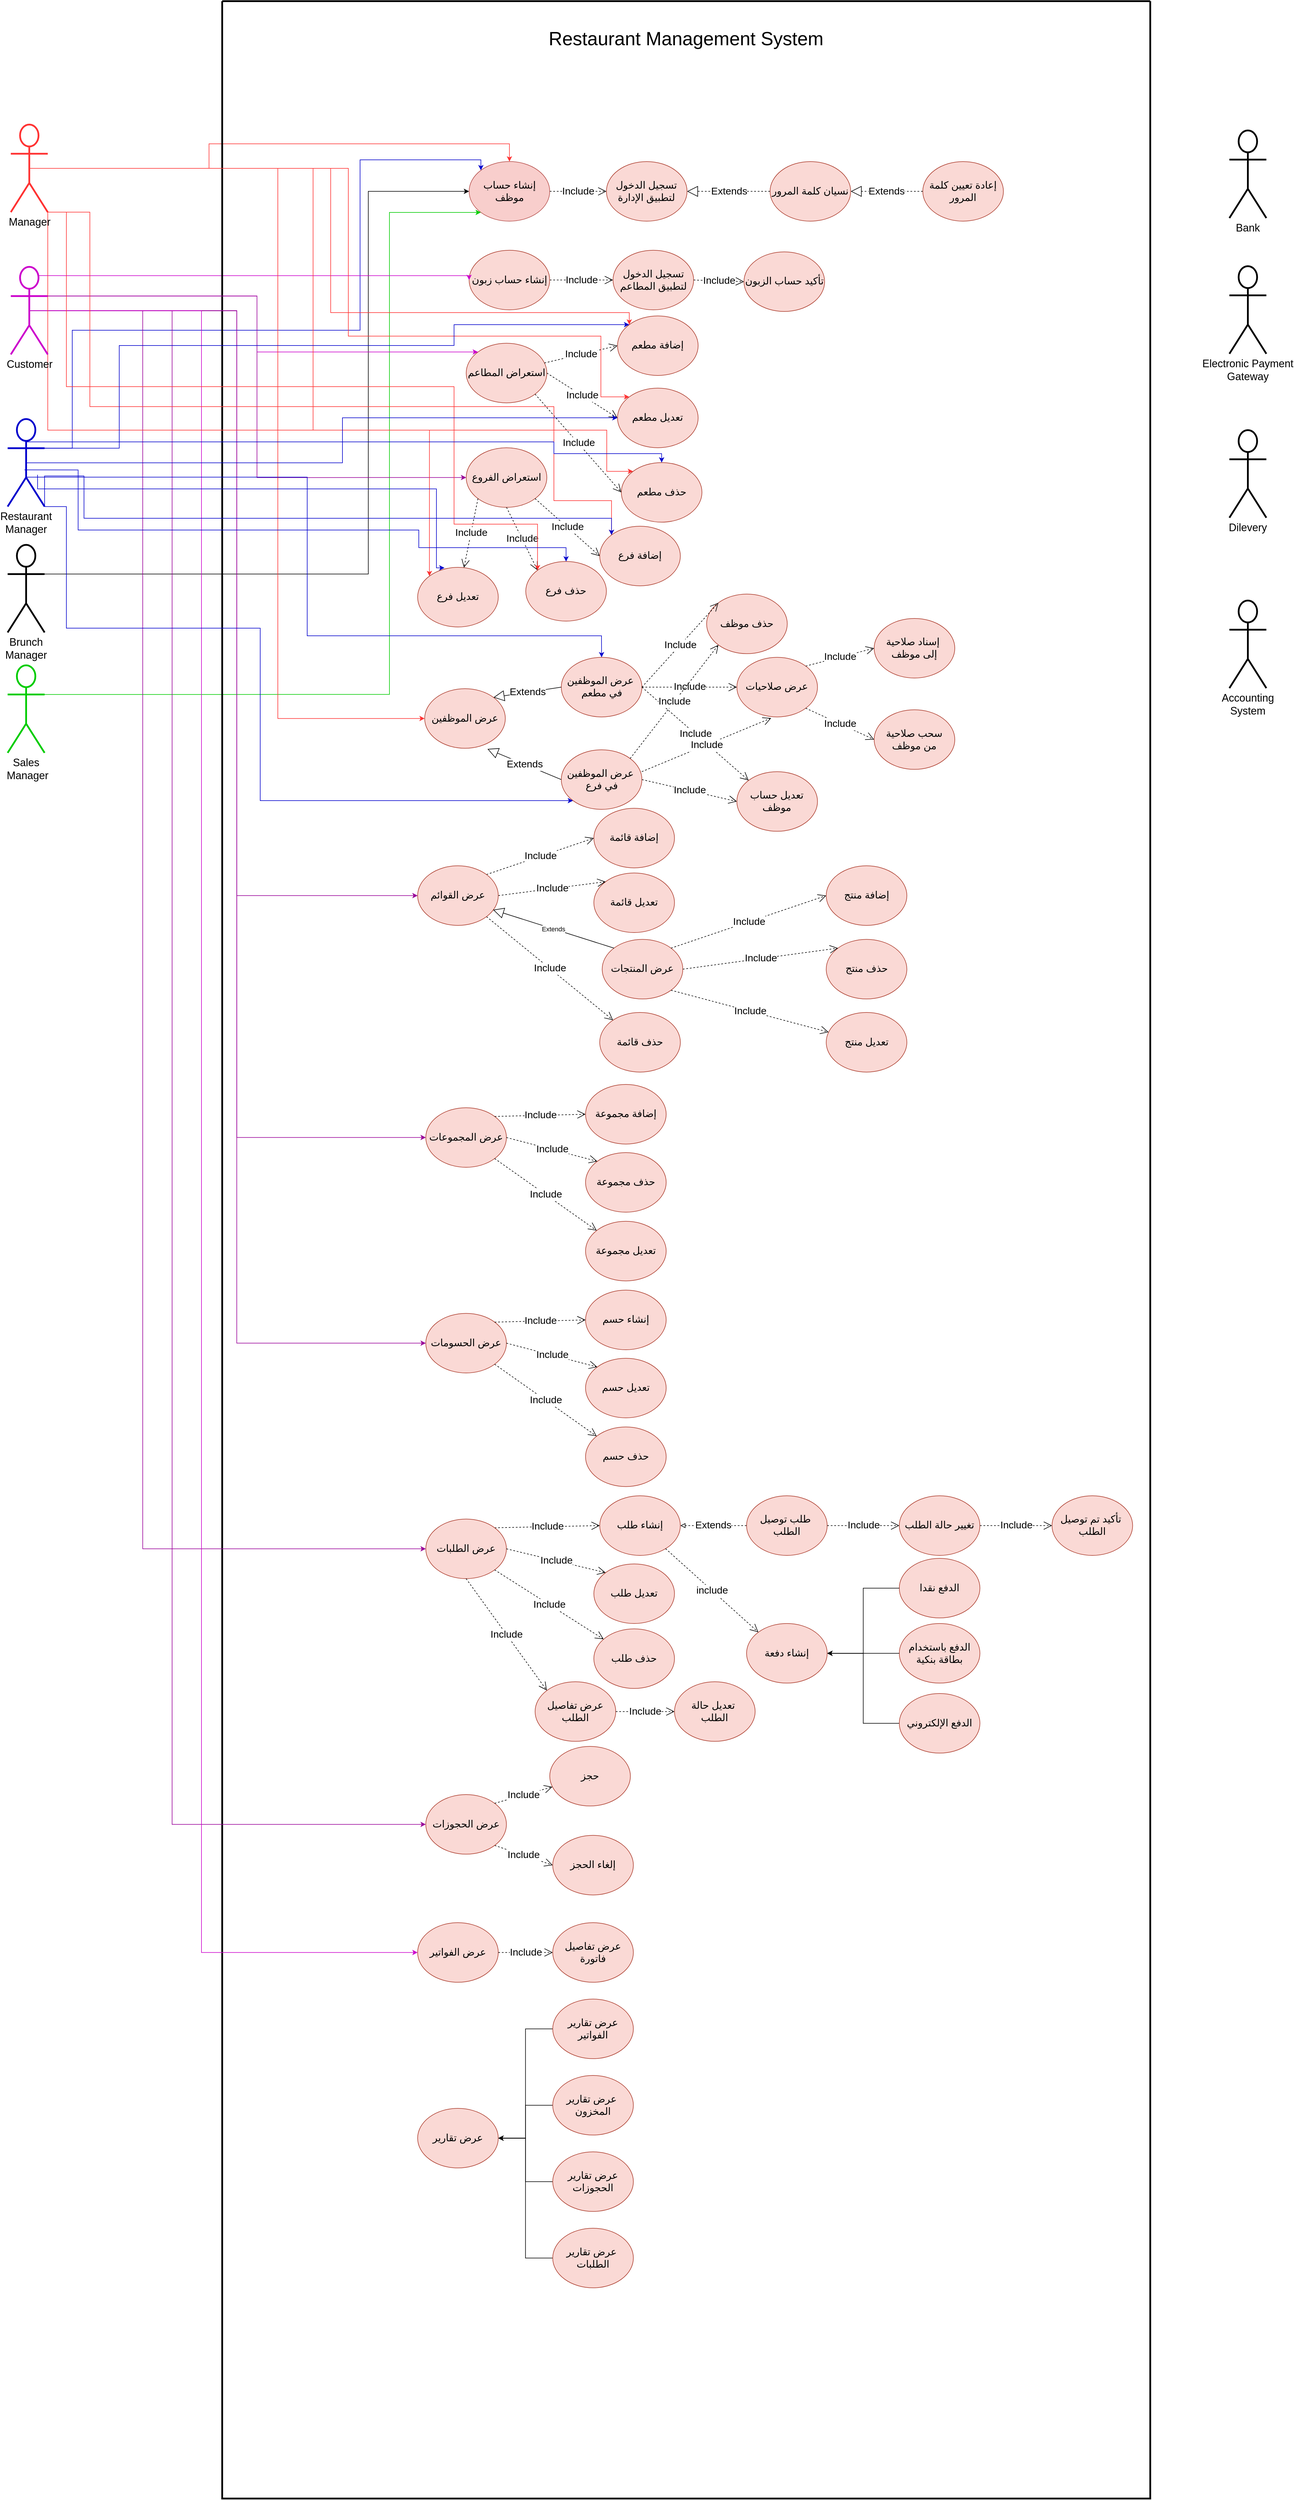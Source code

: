 <mxfile version="22.1.2" type="device">
  <diagram name="Page-1" id="3Yl1iHnVn3RL4x3JiYpI">
    <mxGraphModel dx="1438" dy="2029" grid="1" gridSize="10" guides="1" tooltips="1" connect="1" arrows="1" fold="1" page="1" pageScale="1" pageWidth="827" pageHeight="1169" math="0" shadow="0">
      <root>
        <mxCell id="0" />
        <mxCell id="1" parent="0" />
        <mxCell id="JJP5QwFVt9YQhAo8LBSv-95" value="إلغاء الحجز" style="ellipse;whiteSpace=wrap;html=1;strokeWidth=1;fillColor=#fad9d5;strokeColor=#ae4132;fontSize=17;perimeterSpacing=0;" parent="1" vertex="1">
          <mxGeometry x="1057.997" y="2011.417" width="137.308" height="101.417" as="geometry" />
        </mxCell>
        <mxCell id="JJP5QwFVt9YQhAo8LBSv-100" value="Include" style="endArrow=open;endSize=12;dashed=1;html=1;rounded=0;fontSize=17;entryX=0;entryY=0.5;entryDx=0;entryDy=0;exitX=1;exitY=1;exitDx=0;exitDy=0;" parent="1" source="JJP5QwFVt9YQhAo8LBSv-93" target="JJP5QwFVt9YQhAo8LBSv-95" edge="1">
          <mxGeometry width="160" relative="1" as="geometry">
            <mxPoint x="968.0" y="2090" as="sourcePoint" />
            <mxPoint x="1068" y="2090" as="targetPoint" />
          </mxGeometry>
        </mxCell>
        <mxCell id="nWZj0fPjBAsxcXpvG3Y9-63" value="" style="group" parent="1" vertex="1" connectable="0">
          <mxGeometry x="1137.997" y="-216.441" width="137.308" height="101.417" as="geometry" />
        </mxCell>
        <mxCell id="nWZj0fPjBAsxcXpvG3Y9-64" value="إضافة فرع" style="ellipse;whiteSpace=wrap;html=1;strokeWidth=1;fillColor=#fad9d5;strokeColor=#ae4132;fontSize=17;perimeterSpacing=0;" parent="nWZj0fPjBAsxcXpvG3Y9-63" vertex="1">
          <mxGeometry width="137.308" height="101.417" as="geometry" />
        </mxCell>
        <mxCell id="eCUEvvWyq_-odF-Rzmus-8" value="إعادة تعيين كلمة المرور" style="ellipse;whiteSpace=wrap;html=1;strokeWidth=1;fillColor=#fad9d5;strokeColor=#ae4132;fontSize=17;perimeterSpacing=0;" parent="1" vertex="1">
          <mxGeometry x="1687.995" y="-837.06" width="137.308" height="101.417" as="geometry" />
        </mxCell>
        <mxCell id="eCUEvvWyq_-odF-Rzmus-9" value="نسيان كلمة المرور" style="ellipse;whiteSpace=wrap;html=1;strokeWidth=1;fillColor=#fad9d5;strokeColor=#ae4132;fontSize=17;perimeterSpacing=0;" parent="1" vertex="1">
          <mxGeometry x="1428.001" y="-837.056" width="137.308" height="101.417" as="geometry" />
        </mxCell>
        <mxCell id="eCUEvvWyq_-odF-Rzmus-11" value="تسجيل الدخول لتطبيق الإدارة" style="ellipse;whiteSpace=wrap;html=1;strokeWidth=1;fillColor=#fad9d5;strokeColor=#ae4132;fontSize=17;perimeterSpacing=0;" parent="1" vertex="1">
          <mxGeometry x="1149.384" y="-837.058" width="137.308" height="101.417" as="geometry" />
        </mxCell>
        <mxCell id="eCUEvvWyq_-odF-Rzmus-13" value="إنشاء حساب موظف" style="ellipse;whiteSpace=wrap;html=1;strokeWidth=1;fillColor=#f8cecc;strokeColor=#b85450;fontSize=17;perimeterSpacing=0;" parent="1" vertex="1">
          <mxGeometry x="915.639" y="-837.061" width="137.308" height="101.417" as="geometry" />
        </mxCell>
        <mxCell id="eCUEvvWyq_-odF-Rzmus-72" style="edgeStyle=orthogonalEdgeStyle;rounded=0;orthogonalLoop=1;jettySize=auto;html=1;exitX=0.5;exitY=0.5;exitDx=0;exitDy=0;exitPerimeter=0;entryX=0.5;entryY=0;entryDx=0;entryDy=0;fillColor=#647687;strokeColor=#FF3333;" parent="1" source="eCUEvvWyq_-odF-Rzmus-21" target="eCUEvvWyq_-odF-Rzmus-13" edge="1">
          <mxGeometry relative="1" as="geometry">
            <Array as="points">
              <mxPoint x="472.861" y="-867.272" />
              <mxPoint x="984.413" y="-867.272" />
            </Array>
          </mxGeometry>
        </mxCell>
        <mxCell id="eCUEvvWyq_-odF-Rzmus-73" style="edgeStyle=orthogonalEdgeStyle;rounded=0;orthogonalLoop=1;jettySize=auto;html=1;exitX=1;exitY=0.333;exitDx=0;exitDy=0;exitPerimeter=0;entryX=0;entryY=0;entryDx=0;entryDy=0;fillColor=#76608a;strokeColor=#0000CC;" parent="1" source="eCUEvvWyq_-odF-Rzmus-65" target="eCUEvvWyq_-odF-Rzmus-13" edge="1">
          <mxGeometry relative="1" as="geometry">
            <Array as="points">
              <mxPoint x="240" y="-349" />
              <mxPoint x="240" y="-550" />
              <mxPoint x="730" y="-550" />
              <mxPoint x="730" y="-840" />
              <mxPoint x="936" y="-840" />
            </Array>
          </mxGeometry>
        </mxCell>
        <mxCell id="eCUEvvWyq_-odF-Rzmus-74" style="edgeStyle=orthogonalEdgeStyle;rounded=0;orthogonalLoop=1;jettySize=auto;html=1;exitX=1;exitY=0.333;exitDx=0;exitDy=0;exitPerimeter=0;entryX=0;entryY=0.5;entryDx=0;entryDy=0;" parent="1" source="eCUEvvWyq_-odF-Rzmus-67" target="eCUEvvWyq_-odF-Rzmus-13" edge="1">
          <mxGeometry relative="1" as="geometry">
            <Array as="points">
              <mxPoint x="744" y="-135" />
              <mxPoint x="744" y="-786" />
            </Array>
          </mxGeometry>
        </mxCell>
        <mxCell id="eCUEvvWyq_-odF-Rzmus-78" value="Include" style="endArrow=open;endSize=12;dashed=1;html=1;rounded=0;entryX=0;entryY=0.5;entryDx=0;entryDy=0;exitX=1;exitY=0.5;exitDx=0;exitDy=0;fontSize=17;" parent="1" source="eCUEvvWyq_-odF-Rzmus-13" target="eCUEvvWyq_-odF-Rzmus-11" edge="1">
          <mxGeometry width="160" relative="1" as="geometry">
            <mxPoint x="993.853" y="-756.959" as="sourcePoint" />
            <mxPoint x="1137.7" y="-756.959" as="targetPoint" />
          </mxGeometry>
        </mxCell>
        <mxCell id="nWZj0fPjBAsxcXpvG3Y9-18" value="" style="group" parent="1" vertex="1" connectable="0">
          <mxGeometry x="915.637" y="-686.177" width="605.261" height="104.211" as="geometry" />
        </mxCell>
        <mxCell id="eCUEvvWyq_-odF-Rzmus-10" value="تأكيد حساب الزبون" style="ellipse;whiteSpace=wrap;html=1;strokeWidth=1;fillColor=#fad9d5;strokeColor=#ae4132;fontSize=17;perimeterSpacing=0;" parent="nWZj0fPjBAsxcXpvG3Y9-18" vertex="1">
          <mxGeometry x="467.954" y="2.794" width="137.308" height="101.417" as="geometry" />
        </mxCell>
        <mxCell id="eCUEvvWyq_-odF-Rzmus-12" value="تسجيل الدخول لتطبيق المطاعم" style="ellipse;whiteSpace=wrap;html=1;strokeWidth=1;fillColor=#fad9d5;strokeColor=#ae4132;fontSize=17;perimeterSpacing=0;" parent="nWZj0fPjBAsxcXpvG3Y9-18" vertex="1">
          <mxGeometry x="244.981" y="0.004" width="137.308" height="101.417" as="geometry" />
        </mxCell>
        <mxCell id="eCUEvvWyq_-odF-Rzmus-14" value="إنشاء حساب زبون" style="ellipse;whiteSpace=wrap;html=1;strokeWidth=1;fillColor=#fad9d5;strokeColor=#ae4132;fontSize=17;perimeterSpacing=0;" parent="nWZj0fPjBAsxcXpvG3Y9-18" vertex="1">
          <mxGeometry width="137.308" height="101.417" as="geometry" />
        </mxCell>
        <mxCell id="nWZj0fPjBAsxcXpvG3Y9-7" value="Include" style="endArrow=open;endSize=12;dashed=1;html=1;rounded=0;exitX=1;exitY=0.5;exitDx=0;exitDy=0;fontSize=17;entryX=0;entryY=0.5;entryDx=0;entryDy=0;" parent="nWZj0fPjBAsxcXpvG3Y9-18" source="eCUEvvWyq_-odF-Rzmus-14" target="eCUEvvWyq_-odF-Rzmus-12" edge="1">
          <mxGeometry width="160" relative="1" as="geometry">
            <mxPoint x="374.899" y="-217.94" as="sourcePoint" />
            <mxPoint x="402.769" y="-117.351" as="targetPoint" />
          </mxGeometry>
        </mxCell>
        <mxCell id="nWZj0fPjBAsxcXpvG3Y9-9" value="Include" style="endArrow=open;endSize=12;dashed=1;html=1;rounded=0;exitX=1;exitY=0.5;exitDx=0;exitDy=0;fontSize=17;entryX=0;entryY=0.5;entryDx=0;entryDy=0;" parent="nWZj0fPjBAsxcXpvG3Y9-18" source="eCUEvvWyq_-odF-Rzmus-12" target="eCUEvvWyq_-odF-Rzmus-10" edge="1">
          <mxGeometry width="160" relative="1" as="geometry">
            <mxPoint x="146.543" y="59.612" as="sourcePoint" />
            <mxPoint x="253.529" y="59.612" as="targetPoint" />
          </mxGeometry>
        </mxCell>
        <mxCell id="nWZj0fPjBAsxcXpvG3Y9-25" value="استعراض المطاعم" style="ellipse;whiteSpace=wrap;html=1;strokeWidth=1;fillColor=#fad9d5;strokeColor=#ae4132;fontSize=17;perimeterSpacing=0;" parent="1" vertex="1">
          <mxGeometry x="910.692" y="-527.842" width="137.308" height="101.417" as="geometry" />
        </mxCell>
        <mxCell id="nWZj0fPjBAsxcXpvG3Y9-34" value="" style="group" parent="1" vertex="1" connectable="0">
          <mxGeometry x="1048.002" y="-324.796" width="269.019" height="298.87" as="geometry" />
        </mxCell>
        <mxCell id="nWZj0fPjBAsxcXpvG3Y9-31" value="حذف مطعم" style="ellipse;whiteSpace=wrap;html=1;strokeWidth=1;fillColor=#fad9d5;strokeColor=#ae4132;fontSize=17;perimeterSpacing=0;" parent="nWZj0fPjBAsxcXpvG3Y9-34" vertex="1">
          <mxGeometry x="126.767" width="137.308" height="101.417" as="geometry" />
        </mxCell>
        <mxCell id="nWZj0fPjBAsxcXpvG3Y9-30" value="Include" style="endArrow=open;endSize=12;dashed=1;html=1;rounded=0;exitX=1;exitY=1;exitDx=0;exitDy=0;fontSize=17;entryX=0;entryY=0.5;entryDx=0;entryDy=0;" parent="1" source="nWZj0fPjBAsxcXpvG3Y9-25" target="nWZj0fPjBAsxcXpvG3Y9-31" edge="1">
          <mxGeometry width="160" relative="1" as="geometry">
            <mxPoint x="1079.828" y="-391.857" as="sourcePoint" />
            <mxPoint x="1345.045" y="-559.506" as="targetPoint" />
          </mxGeometry>
        </mxCell>
        <mxCell id="nWZj0fPjBAsxcXpvG3Y9-37" value="" style="group" parent="1" vertex="1" connectable="0">
          <mxGeometry x="1168.269" y="-574.407" width="137.308" height="101.417" as="geometry" />
        </mxCell>
        <mxCell id="nWZj0fPjBAsxcXpvG3Y9-38" value="إضافة مطعم" style="ellipse;whiteSpace=wrap;html=1;strokeWidth=1;fillColor=#fad9d5;strokeColor=#ae4132;fontSize=17;perimeterSpacing=0;" parent="nWZj0fPjBAsxcXpvG3Y9-37" vertex="1">
          <mxGeometry width="137.308" height="101.417" as="geometry" />
        </mxCell>
        <mxCell id="nWZj0fPjBAsxcXpvG3Y9-39" value="Include" style="endArrow=open;endSize=12;dashed=1;html=1;rounded=0;exitX=0.969;exitY=0.331;exitDx=0;exitDy=0;fontSize=17;entryX=0;entryY=0.5;entryDx=0;entryDy=0;exitPerimeter=0;" parent="1" source="nWZj0fPjBAsxcXpvG3Y9-25" target="nWZj0fPjBAsxcXpvG3Y9-38" edge="1">
          <mxGeometry width="160" relative="1" as="geometry">
            <mxPoint x="1304.022" y="-775.586" as="sourcePoint" />
            <mxPoint x="1331.892" y="-674.997" as="targetPoint" />
          </mxGeometry>
        </mxCell>
        <mxCell id="nWZj0fPjBAsxcXpvG3Y9-26" value="Include" style="endArrow=open;endSize=12;dashed=1;html=1;rounded=0;exitX=1;exitY=0.5;exitDx=0;exitDy=0;fontSize=17;entryX=0;entryY=0.5;entryDx=0;entryDy=0;" parent="1" source="nWZj0fPjBAsxcXpvG3Y9-25" target="nWZj0fPjBAsxcXpvG3Y9-24" edge="1">
          <mxGeometry width="160" relative="1" as="geometry">
            <mxPoint x="1024.424" y="-466.366" as="sourcePoint" />
            <mxPoint x="1247.195" y="-430.137" as="targetPoint" />
          </mxGeometry>
        </mxCell>
        <mxCell id="nWZj0fPjBAsxcXpvG3Y9-62" value="استعراض الفروع" style="ellipse;whiteSpace=wrap;html=1;strokeWidth=1;fillColor=#fad9d5;strokeColor=#ae4132;fontSize=17;perimeterSpacing=0;" parent="1" vertex="1">
          <mxGeometry x="910.693" y="-350.043" width="137.308" height="101.417" as="geometry" />
        </mxCell>
        <mxCell id="nWZj0fPjBAsxcXpvG3Y9-65" value="" style="group" parent="1" vertex="1" connectable="0">
          <mxGeometry x="1012.08" y="-156.436" width="137.308" height="101.417" as="geometry" />
        </mxCell>
        <mxCell id="nWZj0fPjBAsxcXpvG3Y9-66" value="حذف فرع" style="ellipse;whiteSpace=wrap;html=1;strokeWidth=1;fillColor=#fad9d5;strokeColor=#ae4132;fontSize=17;perimeterSpacing=0;" parent="nWZj0fPjBAsxcXpvG3Y9-65" vertex="1">
          <mxGeometry width="137.308" height="101.417" as="geometry" />
        </mxCell>
        <mxCell id="nWZj0fPjBAsxcXpvG3Y9-68" value="تعديل فرع" style="ellipse;whiteSpace=wrap;html=1;strokeWidth=1;fillColor=#fad9d5;strokeColor=#ae4132;fontSize=17;perimeterSpacing=0;" parent="1" vertex="1">
          <mxGeometry x="828.004" y="-146.44" width="137.308" height="101.417" as="geometry" />
        </mxCell>
        <mxCell id="nWZj0fPjBAsxcXpvG3Y9-69" value="Include" style="endArrow=open;endSize=12;dashed=1;html=1;rounded=0;exitX=1;exitY=1;exitDx=0;exitDy=0;fontSize=17;entryX=0;entryY=0.5;entryDx=0;entryDy=0;" parent="1" source="nWZj0fPjBAsxcXpvG3Y9-62" target="nWZj0fPjBAsxcXpvG3Y9-64" edge="1">
          <mxGeometry width="160" relative="1" as="geometry">
            <mxPoint x="932.719" y="7.706" as="sourcePoint" />
            <mxPoint x="1079.262" y="174.424" as="targetPoint" />
          </mxGeometry>
        </mxCell>
        <mxCell id="nWZj0fPjBAsxcXpvG3Y9-70" value="Include" style="endArrow=open;endSize=12;dashed=1;html=1;rounded=0;fontSize=17;entryX=0;entryY=0;entryDx=0;entryDy=0;exitX=0.5;exitY=1;exitDx=0;exitDy=0;" parent="1" source="nWZj0fPjBAsxcXpvG3Y9-62" target="nWZj0fPjBAsxcXpvG3Y9-66" edge="1">
          <mxGeometry width="160" relative="1" as="geometry">
            <mxPoint x="1058" y="-186.44" as="sourcePoint" />
            <mxPoint x="1162.873" y="55.207" as="targetPoint" />
          </mxGeometry>
        </mxCell>
        <mxCell id="nWZj0fPjBAsxcXpvG3Y9-71" value="Include" style="endArrow=open;endSize=12;dashed=1;html=1;rounded=0;fontSize=17;exitX=0;exitY=1;exitDx=0;exitDy=0;" parent="1" source="nWZj0fPjBAsxcXpvG3Y9-62" target="nWZj0fPjBAsxcXpvG3Y9-68" edge="1">
          <mxGeometry width="160" relative="1" as="geometry">
            <mxPoint x="1051.392" y="-58.422" as="sourcePoint" />
            <mxPoint x="1176.808" y="32.854" as="targetPoint" />
          </mxGeometry>
        </mxCell>
        <mxCell id="eCUEvvWyq_-odF-Rzmus-76" style="edgeStyle=orthogonalEdgeStyle;rounded=0;orthogonalLoop=1;jettySize=auto;html=1;exitX=1;exitY=0.333;exitDx=0;exitDy=0;exitPerimeter=0;entryX=0;entryY=1;entryDx=0;entryDy=0;strokeColor=#00CC00;" parent="1" source="eCUEvvWyq_-odF-Rzmus-68" target="eCUEvvWyq_-odF-Rzmus-13" edge="1">
          <mxGeometry relative="1" as="geometry">
            <Array as="points">
              <mxPoint x="780" y="70" />
              <mxPoint x="780" y="-751" />
            </Array>
          </mxGeometry>
        </mxCell>
        <mxCell id="JJP5QwFVt9YQhAo8LBSv-1" value="Extends" style="endArrow=block;endSize=16;endFill=0;html=1;rounded=0;exitX=0;exitY=0.5;exitDx=0;exitDy=0;entryX=1;entryY=0.5;entryDx=0;entryDy=0;fontSize=17;dashed=1;" parent="1" source="eCUEvvWyq_-odF-Rzmus-9" target="eCUEvvWyq_-odF-Rzmus-11" edge="1">
          <mxGeometry width="160" relative="1" as="geometry">
            <mxPoint x="1088.252" y="-715.978" as="sourcePoint" />
            <mxPoint x="1232.099" y="-715.978" as="targetPoint" />
          </mxGeometry>
        </mxCell>
        <mxCell id="nWZj0fPjBAsxcXpvG3Y9-21" style="edgeStyle=orthogonalEdgeStyle;rounded=0;orthogonalLoop=1;jettySize=auto;html=1;exitX=0.75;exitY=0.1;exitDx=0;exitDy=0;exitPerimeter=0;entryX=0;entryY=0.5;entryDx=0;entryDy=0;fillColor=#e51400;strokeColor=#CC00CC;" parent="1" source="eCUEvvWyq_-odF-Rzmus-69" target="eCUEvvWyq_-odF-Rzmus-14" edge="1">
          <mxGeometry relative="1" as="geometry">
            <Array as="points">
              <mxPoint x="916" y="-643" />
            </Array>
          </mxGeometry>
        </mxCell>
        <mxCell id="JJP5QwFVt9YQhAo8LBSv-3" value="Extends" style="endArrow=block;endSize=16;endFill=0;html=1;rounded=0;exitX=0;exitY=0.5;exitDx=0;exitDy=0;entryX=1;entryY=0.5;entryDx=0;entryDy=0;fontSize=17;dashed=1;" parent="1" source="eCUEvvWyq_-odF-Rzmus-8" target="eCUEvvWyq_-odF-Rzmus-9" edge="1">
          <mxGeometry width="160" relative="1" as="geometry">
            <mxPoint x="1620.483" y="-745.782" as="sourcePoint" />
            <mxPoint x="1524.286" y="-745.782" as="targetPoint" />
          </mxGeometry>
        </mxCell>
        <mxCell id="JJP5QwFVt9YQhAo8LBSv-30" style="edgeStyle=orthogonalEdgeStyle;rounded=0;orthogonalLoop=1;jettySize=auto;html=1;exitX=1;exitY=0.333;exitDx=0;exitDy=0;exitPerimeter=0;entryX=0;entryY=0;entryDx=0;entryDy=0;fillColor=#e51400;strokeColor=#CC00CC;" parent="1" source="eCUEvvWyq_-odF-Rzmus-69" target="nWZj0fPjBAsxcXpvG3Y9-25" edge="1">
          <mxGeometry relative="1" as="geometry" />
        </mxCell>
        <mxCell id="JJP5QwFVt9YQhAo8LBSv-37" value="" style="group" parent="1" vertex="1" connectable="0">
          <mxGeometry x="1128.004" y="263.559" width="137.308" height="101.417" as="geometry" />
        </mxCell>
        <mxCell id="JJP5QwFVt9YQhAo8LBSv-38" value="إضافة قائمة" style="ellipse;whiteSpace=wrap;html=1;strokeWidth=1;fillColor=#fad9d5;strokeColor=#ae4132;fontSize=17;perimeterSpacing=0;" parent="JJP5QwFVt9YQhAo8LBSv-37" vertex="1">
          <mxGeometry width="137.308" height="101.417" as="geometry" />
        </mxCell>
        <mxCell id="JJP5QwFVt9YQhAo8LBSv-39" value="" style="group" parent="1" vertex="1" connectable="0">
          <mxGeometry x="1128.007" y="373.564" width="137.308" height="101.417" as="geometry" />
        </mxCell>
        <mxCell id="JJP5QwFVt9YQhAo8LBSv-40" value="تعديل قائمة" style="ellipse;whiteSpace=wrap;html=1;strokeWidth=1;fillColor=#fad9d5;strokeColor=#ae4132;fontSize=17;perimeterSpacing=0;" parent="JJP5QwFVt9YQhAo8LBSv-39" vertex="1">
          <mxGeometry width="137.308" height="101.417" as="geometry" />
        </mxCell>
        <mxCell id="JJP5QwFVt9YQhAo8LBSv-41" value="حذف قائمة" style="ellipse;whiteSpace=wrap;html=1;strokeWidth=1;fillColor=#fad9d5;strokeColor=#ae4132;fontSize=17;perimeterSpacing=0;" parent="1" vertex="1">
          <mxGeometry x="1138.001" y="611.03" width="137.308" height="101.417" as="geometry" />
        </mxCell>
        <mxCell id="JJP5QwFVt9YQhAo8LBSv-42" value="Include" style="endArrow=open;endSize=12;dashed=1;html=1;rounded=0;fontSize=17;exitX=1;exitY=1;exitDx=0;exitDy=0;" parent="1" source="JJP5QwFVt9YQhAo8LBSv-45" target="JJP5QwFVt9YQhAo8LBSv-41" edge="1">
          <mxGeometry width="160" relative="1" as="geometry">
            <mxPoint x="960.159" y="454.558" as="sourcePoint" />
            <mxPoint x="1085.575" y="545.833" as="targetPoint" />
          </mxGeometry>
        </mxCell>
        <mxCell id="JJP5QwFVt9YQhAo8LBSv-43" value="Include" style="endArrow=open;endSize=12;dashed=1;html=1;rounded=0;exitX=1;exitY=0.5;exitDx=0;exitDy=0;fontSize=17;entryX=0;entryY=0;entryDx=0;entryDy=0;" parent="1" source="JJP5QwFVt9YQhAo8LBSv-45" target="JJP5QwFVt9YQhAo8LBSv-40" edge="1">
          <mxGeometry width="160" relative="1" as="geometry">
            <mxPoint x="930.491" y="579.363" as="sourcePoint" />
            <mxPoint x="1071.64" y="568.186" as="targetPoint" />
          </mxGeometry>
        </mxCell>
        <mxCell id="JJP5QwFVt9YQhAo8LBSv-44" value="Include" style="endArrow=open;endSize=12;dashed=1;html=1;rounded=0;exitX=1;exitY=0;exitDx=0;exitDy=0;fontSize=17;entryX=0;entryY=0.5;entryDx=0;entryDy=0;" parent="1" source="JJP5QwFVt9YQhAo8LBSv-45" target="JJP5QwFVt9YQhAo8LBSv-38" edge="1">
          <mxGeometry width="160" relative="1" as="geometry">
            <mxPoint x="841.486" y="520.686" as="sourcePoint" />
            <mxPoint x="988.029" y="687.403" as="targetPoint" />
          </mxGeometry>
        </mxCell>
        <mxCell id="JJP5QwFVt9YQhAo8LBSv-45" value="عرض القوائم" style="ellipse;whiteSpace=wrap;html=1;strokeWidth=1;fillColor=#fad9d5;strokeColor=#ae4132;fontSize=17;perimeterSpacing=0;" parent="1" vertex="1">
          <mxGeometry x="828.0" y="361.416" width="137.308" height="101.417" as="geometry" />
        </mxCell>
        <mxCell id="JJP5QwFVt9YQhAo8LBSv-46" value="عرض المنتجات" style="ellipse;whiteSpace=wrap;html=1;strokeWidth=1;fillColor=#fad9d5;strokeColor=#ae4132;fontSize=17;perimeterSpacing=0;" parent="1" vertex="1">
          <mxGeometry x="1142.193" y="486.636" width="137.308" height="101.417" as="geometry" />
        </mxCell>
        <mxCell id="JJP5QwFVt9YQhAo8LBSv-47" value="" style="group" parent="1" vertex="1" connectable="0">
          <mxGeometry x="1523.617" y="361.418" width="137.308" height="101.417" as="geometry" />
        </mxCell>
        <mxCell id="JJP5QwFVt9YQhAo8LBSv-48" value="إضافة منتج" style="ellipse;whiteSpace=wrap;html=1;strokeWidth=1;fillColor=#fad9d5;strokeColor=#ae4132;fontSize=17;perimeterSpacing=0;" parent="JJP5QwFVt9YQhAo8LBSv-47" vertex="1">
          <mxGeometry width="137.308" height="101.417" as="geometry" />
        </mxCell>
        <mxCell id="JJP5QwFVt9YQhAo8LBSv-49" value="" style="group" parent="1" vertex="1" connectable="0">
          <mxGeometry x="1523.617" y="486.633" width="137.308" height="101.417" as="geometry" />
        </mxCell>
        <mxCell id="JJP5QwFVt9YQhAo8LBSv-50" value="حذف منتج" style="ellipse;whiteSpace=wrap;html=1;strokeWidth=1;fillColor=#fad9d5;strokeColor=#ae4132;fontSize=17;perimeterSpacing=0;" parent="JJP5QwFVt9YQhAo8LBSv-49" vertex="1">
          <mxGeometry width="137.308" height="101.417" as="geometry" />
        </mxCell>
        <mxCell id="JJP5QwFVt9YQhAo8LBSv-51" value="Include" style="endArrow=open;endSize=12;dashed=1;html=1;rounded=0;exitX=1;exitY=0.5;exitDx=0;exitDy=0;fontSize=17;entryX=0;entryY=0;entryDx=0;entryDy=0;" parent="1" source="JJP5QwFVt9YQhAo8LBSv-46" target="JJP5QwFVt9YQhAo8LBSv-50" edge="1">
          <mxGeometry width="160" relative="1" as="geometry">
            <mxPoint x="1346.954" y="628.202" as="sourcePoint" />
            <mxPoint x="1488.103" y="617.026" as="targetPoint" />
          </mxGeometry>
        </mxCell>
        <mxCell id="JJP5QwFVt9YQhAo8LBSv-52" value="Include" style="endArrow=open;endSize=12;dashed=1;html=1;rounded=0;exitX=1;exitY=0;exitDx=0;exitDy=0;fontSize=17;entryX=0;entryY=0.5;entryDx=0;entryDy=0;" parent="1" source="JJP5QwFVt9YQhAo8LBSv-46" target="JJP5QwFVt9YQhAo8LBSv-48" edge="1">
          <mxGeometry width="160" relative="1" as="geometry">
            <mxPoint x="1257.949" y="569.525" as="sourcePoint" />
            <mxPoint x="1404.492" y="736.243" as="targetPoint" />
          </mxGeometry>
        </mxCell>
        <mxCell id="JJP5QwFVt9YQhAo8LBSv-53" value="تعديل منتج" style="ellipse;whiteSpace=wrap;html=1;strokeWidth=1;fillColor=#fad9d5;strokeColor=#ae4132;fontSize=17;perimeterSpacing=0;" parent="1" vertex="1">
          <mxGeometry x="1523.617" y="611.029" width="137.308" height="101.417" as="geometry" />
        </mxCell>
        <mxCell id="JJP5QwFVt9YQhAo8LBSv-54" value="Include" style="endArrow=open;endSize=12;dashed=1;html=1;rounded=0;fontSize=17;exitX=1;exitY=1;exitDx=0;exitDy=0;" parent="1" source="JJP5QwFVt9YQhAo8LBSv-46" target="JJP5QwFVt9YQhAo8LBSv-53" edge="1">
          <mxGeometry width="160" relative="1" as="geometry">
            <mxPoint x="1376.622" y="503.397" as="sourcePoint" />
            <mxPoint x="1502.038" y="594.672" as="targetPoint" />
          </mxGeometry>
        </mxCell>
        <mxCell id="JJP5QwFVt9YQhAo8LBSv-55" value="عرض المجموعات" style="ellipse;whiteSpace=wrap;html=1;strokeWidth=1;fillColor=#fad9d5;strokeColor=#ae4132;fontSize=17;perimeterSpacing=0;" parent="1" vertex="1">
          <mxGeometry x="841.887" y="773.081" width="137.308" height="101.417" as="geometry" />
        </mxCell>
        <mxCell id="JJP5QwFVt9YQhAo8LBSv-56" value="" style="group" parent="1" vertex="1" connectable="0">
          <mxGeometry x="1113.857" y="733.557" width="137.308" height="101.417" as="geometry" />
        </mxCell>
        <mxCell id="JJP5QwFVt9YQhAo8LBSv-57" value="إضافة مجموعة" style="ellipse;whiteSpace=wrap;html=1;strokeWidth=1;fillColor=#fad9d5;strokeColor=#ae4132;fontSize=17;perimeterSpacing=0;" parent="JJP5QwFVt9YQhAo8LBSv-56" vertex="1">
          <mxGeometry width="137.308" height="101.417" as="geometry" />
        </mxCell>
        <mxCell id="JJP5QwFVt9YQhAo8LBSv-58" value="" style="group" parent="1" vertex="1" connectable="0">
          <mxGeometry x="1113.857" y="849.458" width="137.308" height="101.417" as="geometry" />
        </mxCell>
        <mxCell id="JJP5QwFVt9YQhAo8LBSv-59" value="حذف مجموعة" style="ellipse;whiteSpace=wrap;html=1;strokeWidth=1;fillColor=#fad9d5;strokeColor=#ae4132;fontSize=17;perimeterSpacing=0;" parent="JJP5QwFVt9YQhAo8LBSv-58" vertex="1">
          <mxGeometry width="137.308" height="101.417" as="geometry" />
        </mxCell>
        <mxCell id="JJP5QwFVt9YQhAo8LBSv-60" value="تعديل مجموعة" style="ellipse;whiteSpace=wrap;html=1;strokeWidth=1;fillColor=#fad9d5;strokeColor=#ae4132;fontSize=17;perimeterSpacing=0;" parent="1" vertex="1">
          <mxGeometry x="1113.857" y="966.403" width="137.308" height="101.417" as="geometry" />
        </mxCell>
        <mxCell id="JJP5QwFVt9YQhAo8LBSv-61" value="Include" style="endArrow=open;endSize=12;dashed=1;html=1;rounded=0;fontSize=17;exitX=1;exitY=1;exitDx=0;exitDy=0;" parent="1" source="JJP5QwFVt9YQhAo8LBSv-55" target="JJP5QwFVt9YQhAo8LBSv-60" edge="1">
          <mxGeometry width="160" relative="1" as="geometry">
            <mxPoint x="974.045" y="866.222" as="sourcePoint" />
            <mxPoint x="1099.461" y="957.498" as="targetPoint" />
          </mxGeometry>
        </mxCell>
        <mxCell id="JJP5QwFVt9YQhAo8LBSv-62" value="Include" style="endArrow=open;endSize=12;dashed=1;html=1;rounded=0;exitX=1;exitY=0.5;exitDx=0;exitDy=0;fontSize=17;entryX=0;entryY=0;entryDx=0;entryDy=0;" parent="1" source="JJP5QwFVt9YQhAo8LBSv-55" target="JJP5QwFVt9YQhAo8LBSv-59" edge="1">
          <mxGeometry width="160" relative="1" as="geometry">
            <mxPoint x="944.377" y="991.027" as="sourcePoint" />
            <mxPoint x="1085.526" y="979.851" as="targetPoint" />
          </mxGeometry>
        </mxCell>
        <mxCell id="JJP5QwFVt9YQhAo8LBSv-63" value="Include" style="endArrow=open;endSize=12;dashed=1;html=1;rounded=0;exitX=1;exitY=0;exitDx=0;exitDy=0;fontSize=17;entryX=0;entryY=0.5;entryDx=0;entryDy=0;" parent="1" source="JJP5QwFVt9YQhAo8LBSv-55" target="JJP5QwFVt9YQhAo8LBSv-57" edge="1">
          <mxGeometry width="160" relative="1" as="geometry">
            <mxPoint x="855.372" y="932.35" as="sourcePoint" />
            <mxPoint x="1001.915" y="1099.068" as="targetPoint" />
          </mxGeometry>
        </mxCell>
        <mxCell id="JJP5QwFVt9YQhAo8LBSv-65" value="" style="group" parent="1" vertex="1" connectable="0">
          <mxGeometry x="1113.857" y="1083.563" width="137.308" height="101.417" as="geometry" />
        </mxCell>
        <mxCell id="JJP5QwFVt9YQhAo8LBSv-66" value="إنشاء حسم" style="ellipse;whiteSpace=wrap;html=1;strokeWidth=1;fillColor=#fad9d5;strokeColor=#ae4132;fontSize=17;perimeterSpacing=0;" parent="JJP5QwFVt9YQhAo8LBSv-65" vertex="1">
          <mxGeometry width="137.308" height="101.417" as="geometry" />
        </mxCell>
        <mxCell id="JJP5QwFVt9YQhAo8LBSv-67" value="عرض الحسومات" style="ellipse;whiteSpace=wrap;html=1;strokeWidth=1;fillColor=#fad9d5;strokeColor=#ae4132;fontSize=17;perimeterSpacing=0;" parent="1" vertex="1">
          <mxGeometry x="841.887" y="1123.087" width="137.308" height="101.417" as="geometry" />
        </mxCell>
        <mxCell id="JJP5QwFVt9YQhAo8LBSv-68" value="Include" style="endArrow=open;endSize=12;dashed=1;html=1;rounded=0;exitX=1;exitY=0;exitDx=0;exitDy=0;fontSize=17;entryX=0;entryY=0.5;entryDx=0;entryDy=0;" parent="1" source="JJP5QwFVt9YQhAo8LBSv-67" target="JJP5QwFVt9YQhAo8LBSv-66" edge="1">
          <mxGeometry width="160" relative="1" as="geometry">
            <mxPoint x="855.372" y="1282.356" as="sourcePoint" />
            <mxPoint x="1001.915" y="1449.074" as="targetPoint" />
          </mxGeometry>
        </mxCell>
        <mxCell id="JJP5QwFVt9YQhAo8LBSv-69" value="Include" style="endArrow=open;endSize=12;dashed=1;html=1;rounded=0;exitX=1;exitY=0.5;exitDx=0;exitDy=0;fontSize=17;entryX=0;entryY=0;entryDx=0;entryDy=0;" parent="1" source="JJP5QwFVt9YQhAo8LBSv-67" target="JJP5QwFVt9YQhAo8LBSv-71" edge="1">
          <mxGeometry width="160" relative="1" as="geometry">
            <mxPoint x="944.377" y="1341.033" as="sourcePoint" />
            <mxPoint x="1085.526" y="1329.857" as="targetPoint" />
          </mxGeometry>
        </mxCell>
        <mxCell id="JJP5QwFVt9YQhAo8LBSv-70" value="" style="group" parent="1" vertex="1" connectable="0">
          <mxGeometry x="1113.857" y="1199.464" width="137.308" height="101.417" as="geometry" />
        </mxCell>
        <mxCell id="JJP5QwFVt9YQhAo8LBSv-71" value="تعديل حسم" style="ellipse;whiteSpace=wrap;html=1;strokeWidth=1;fillColor=#fad9d5;strokeColor=#ae4132;fontSize=17;perimeterSpacing=0;" parent="JJP5QwFVt9YQhAo8LBSv-70" vertex="1">
          <mxGeometry width="137.308" height="101.417" as="geometry" />
        </mxCell>
        <mxCell id="JJP5QwFVt9YQhAo8LBSv-72" value="حذف حسم" style="ellipse;whiteSpace=wrap;html=1;strokeWidth=1;fillColor=#fad9d5;strokeColor=#ae4132;fontSize=17;perimeterSpacing=0;" parent="1" vertex="1">
          <mxGeometry x="1113.857" y="1316.409" width="137.308" height="101.417" as="geometry" />
        </mxCell>
        <mxCell id="JJP5QwFVt9YQhAo8LBSv-73" value="Include" style="endArrow=open;endSize=12;dashed=1;html=1;rounded=0;fontSize=17;exitX=1;exitY=1;exitDx=0;exitDy=0;" parent="1" source="JJP5QwFVt9YQhAo8LBSv-67" target="JJP5QwFVt9YQhAo8LBSv-72" edge="1">
          <mxGeometry width="160" relative="1" as="geometry">
            <mxPoint x="974.045" y="1216.228" as="sourcePoint" />
            <mxPoint x="1099.461" y="1307.504" as="targetPoint" />
          </mxGeometry>
        </mxCell>
        <mxCell id="JJP5QwFVt9YQhAo8LBSv-79" value="Extends" style="endArrow=block;endSize=16;endFill=0;html=1;rounded=0;entryX=0.935;entryY=0.738;entryDx=0;entryDy=0;entryPerimeter=0;exitX=0;exitY=0;exitDx=0;exitDy=0;" parent="1" source="JJP5QwFVt9YQhAo8LBSv-46" target="JJP5QwFVt9YQhAo8LBSv-45" edge="1">
          <mxGeometry width="160" relative="1" as="geometry">
            <mxPoint x="1128" y="503.56" as="sourcePoint" />
            <mxPoint x="1158" y="363.56" as="targetPoint" />
          </mxGeometry>
        </mxCell>
        <mxCell id="JJP5QwFVt9YQhAo8LBSv-80" value="" style="group" parent="1" vertex="1" connectable="0">
          <mxGeometry x="1137.997" y="1433.563" width="137.308" height="101.417" as="geometry" />
        </mxCell>
        <mxCell id="JJP5QwFVt9YQhAo8LBSv-81" value="إنشاء طلب" style="ellipse;whiteSpace=wrap;html=1;strokeWidth=1;fillColor=#fad9d5;strokeColor=#ae4132;fontSize=17;perimeterSpacing=0;" parent="JJP5QwFVt9YQhAo8LBSv-80" vertex="1">
          <mxGeometry width="137.308" height="101.417" as="geometry" />
        </mxCell>
        <mxCell id="JJP5QwFVt9YQhAo8LBSv-82" value="Include" style="endArrow=open;endSize=12;dashed=1;html=1;rounded=0;exitX=1;exitY=0;exitDx=0;exitDy=0;fontSize=17;entryX=0;entryY=0.5;entryDx=0;entryDy=0;" parent="1" source="JJP5QwFVt9YQhAo8LBSv-83" target="JJP5QwFVt9YQhAo8LBSv-81" edge="1">
          <mxGeometry width="160" relative="1" as="geometry">
            <mxPoint x="855.372" y="1632.356" as="sourcePoint" />
            <mxPoint x="1001.915" y="1799.074" as="targetPoint" />
          </mxGeometry>
        </mxCell>
        <mxCell id="JJP5QwFVt9YQhAo8LBSv-83" value="عرض الطلبات" style="ellipse;whiteSpace=wrap;html=1;strokeWidth=1;fillColor=#fad9d5;strokeColor=#ae4132;fontSize=17;perimeterSpacing=0;" parent="1" vertex="1">
          <mxGeometry x="841.887" y="1473.087" width="137.308" height="101.417" as="geometry" />
        </mxCell>
        <mxCell id="JJP5QwFVt9YQhAo8LBSv-84" value="" style="group" parent="1" vertex="1" connectable="0">
          <mxGeometry x="1128.007" y="1549.464" width="137.308" height="101.417" as="geometry" />
        </mxCell>
        <mxCell id="JJP5QwFVt9YQhAo8LBSv-85" value="تعديل طلب" style="ellipse;whiteSpace=wrap;html=1;strokeWidth=1;fillColor=#fad9d5;strokeColor=#ae4132;fontSize=17;perimeterSpacing=0;" parent="JJP5QwFVt9YQhAo8LBSv-84" vertex="1">
          <mxGeometry width="137.308" height="101.417" as="geometry" />
        </mxCell>
        <mxCell id="JJP5QwFVt9YQhAo8LBSv-86" value="Include" style="endArrow=open;endSize=12;dashed=1;html=1;rounded=0;exitX=1;exitY=0.5;exitDx=0;exitDy=0;fontSize=17;entryX=0;entryY=0;entryDx=0;entryDy=0;" parent="1" source="JJP5QwFVt9YQhAo8LBSv-83" target="JJP5QwFVt9YQhAo8LBSv-85" edge="1">
          <mxGeometry width="160" relative="1" as="geometry">
            <mxPoint x="944.377" y="1691.033" as="sourcePoint" />
            <mxPoint x="1085.526" y="1679.857" as="targetPoint" />
          </mxGeometry>
        </mxCell>
        <mxCell id="JJP5QwFVt9YQhAo8LBSv-87" value="حذف طلب" style="ellipse;whiteSpace=wrap;html=1;strokeWidth=1;fillColor=#fad9d5;strokeColor=#ae4132;fontSize=17;perimeterSpacing=0;" parent="1" vertex="1">
          <mxGeometry x="1127.997" y="1659.999" width="137.308" height="101.417" as="geometry" />
        </mxCell>
        <mxCell id="JJP5QwFVt9YQhAo8LBSv-88" value="Include" style="endArrow=open;endSize=12;dashed=1;html=1;rounded=0;fontSize=17;exitX=1;exitY=1;exitDx=0;exitDy=0;" parent="1" source="JJP5QwFVt9YQhAo8LBSv-83" target="JJP5QwFVt9YQhAo8LBSv-87" edge="1">
          <mxGeometry width="160" relative="1" as="geometry">
            <mxPoint x="974.045" y="1566.228" as="sourcePoint" />
            <mxPoint x="1099.461" y="1657.504" as="targetPoint" />
          </mxGeometry>
        </mxCell>
        <mxCell id="JJP5QwFVt9YQhAo8LBSv-89" value="Include" style="endArrow=open;endSize=12;dashed=1;html=1;rounded=0;fontSize=17;exitX=0.5;exitY=1;exitDx=0;exitDy=0;entryX=0;entryY=0;entryDx=0;entryDy=0;" parent="1" source="JJP5QwFVt9YQhAo8LBSv-83" target="JJP5QwFVt9YQhAo8LBSv-90" edge="1">
          <mxGeometry width="160" relative="1" as="geometry">
            <mxPoint x="888.0" y="1620" as="sourcePoint" />
            <mxPoint x="1062" y="1743" as="targetPoint" />
          </mxGeometry>
        </mxCell>
        <mxCell id="JJP5QwFVt9YQhAo8LBSv-90" value="عرض تفاصيل&lt;br&gt;الطلب" style="ellipse;whiteSpace=wrap;html=1;strokeWidth=1;fillColor=#fad9d5;strokeColor=#ae4132;fontSize=17;perimeterSpacing=0;" parent="1" vertex="1">
          <mxGeometry x="1027.997" y="1749.999" width="137.308" height="101.417" as="geometry" />
        </mxCell>
        <mxCell id="JJP5QwFVt9YQhAo8LBSv-91" value="تعديل حالة&amp;nbsp;&lt;br&gt;الطلب" style="ellipse;whiteSpace=wrap;html=1;strokeWidth=1;fillColor=#fad9d5;strokeColor=#ae4132;fontSize=17;perimeterSpacing=0;" parent="1" vertex="1">
          <mxGeometry x="1265.307" y="1749.999" width="137.308" height="101.417" as="geometry" />
        </mxCell>
        <mxCell id="JJP5QwFVt9YQhAo8LBSv-92" value="Include" style="endArrow=open;endSize=12;dashed=1;html=1;rounded=0;fontSize=17;entryX=0;entryY=0.5;entryDx=0;entryDy=0;" parent="1" source="JJP5QwFVt9YQhAo8LBSv-90" target="JJP5QwFVt9YQhAo8LBSv-91" edge="1">
          <mxGeometry width="160" relative="1" as="geometry">
            <mxPoint x="1142.19" y="1767.83" as="sourcePoint" />
            <mxPoint x="1230.19" y="1937.83" as="targetPoint" />
          </mxGeometry>
        </mxCell>
        <mxCell id="JJP5QwFVt9YQhAo8LBSv-225" value="طلب توصيل&amp;nbsp;&lt;br&gt;الطلب" style="ellipse;whiteSpace=wrap;html=1;strokeWidth=1;fillColor=#fad9d5;strokeColor=#ae4132;fontSize=17;perimeterSpacing=0;" parent="1" vertex="1">
          <mxGeometry x="1387.997" y="1433.559" width="137.308" height="101.417" as="geometry" />
        </mxCell>
        <mxCell id="JJP5QwFVt9YQhAo8LBSv-102" value="&lt;font style=&quot;font-size: 17px;&quot;&gt;Extends&lt;/font&gt;" style="endArrow=block;endFill=0;html=1;rounded=0;entryX=1;entryY=0.5;entryDx=0;entryDy=0;exitX=0;exitY=0.5;exitDx=0;exitDy=0;dashed=1;" parent="1" source="JJP5QwFVt9YQhAo8LBSv-225" target="JJP5QwFVt9YQhAo8LBSv-81" edge="1">
          <mxGeometry width="160" relative="1" as="geometry">
            <mxPoint x="1458" y="1484" as="sourcePoint" />
            <mxPoint x="1458" y="1710" as="targetPoint" />
          </mxGeometry>
        </mxCell>
        <mxCell id="JJP5QwFVt9YQhAo8LBSv-226" value="تغيير حالة الطلب" style="ellipse;whiteSpace=wrap;html=1;strokeWidth=1;fillColor=#fad9d5;strokeColor=#ae4132;fontSize=17;perimeterSpacing=0;" parent="1" vertex="1">
          <mxGeometry x="1647.997" y="1433.559" width="137.308" height="101.417" as="geometry" />
        </mxCell>
        <mxCell id="JJP5QwFVt9YQhAo8LBSv-227" value="تأكيد تم توصيل&amp;nbsp;&lt;br&gt;الطلب" style="ellipse;whiteSpace=wrap;html=1;strokeWidth=1;fillColor=#fad9d5;strokeColor=#ae4132;fontSize=17;perimeterSpacing=0;" parent="1" vertex="1">
          <mxGeometry x="1907.997" y="1433.559" width="137.308" height="101.417" as="geometry" />
        </mxCell>
        <mxCell id="JJP5QwFVt9YQhAo8LBSv-229" value="Include" style="endArrow=open;endSize=12;dashed=1;html=1;rounded=0;fontSize=17;entryX=0;entryY=0.5;entryDx=0;entryDy=0;exitX=1;exitY=0.5;exitDx=0;exitDy=0;" parent="1" source="JJP5QwFVt9YQhAo8LBSv-225" target="JJP5QwFVt9YQhAo8LBSv-226" edge="1">
          <mxGeometry width="160" relative="1" as="geometry">
            <mxPoint x="1588" y="1540" as="sourcePoint" />
            <mxPoint x="1839.92" y="1590" as="targetPoint" />
          </mxGeometry>
        </mxCell>
        <mxCell id="JJP5QwFVt9YQhAo8LBSv-231" value="Include" style="endArrow=open;endSize=12;dashed=1;html=1;rounded=0;fontSize=17;entryX=0;entryY=0.5;entryDx=0;entryDy=0;exitX=1;exitY=0.5;exitDx=0;exitDy=0;" parent="1" source="JJP5QwFVt9YQhAo8LBSv-226" target="JJP5QwFVt9YQhAo8LBSv-227" edge="1">
          <mxGeometry width="160" relative="1" as="geometry">
            <mxPoint x="1535" y="1494" as="sourcePoint" />
            <mxPoint x="1658" y="1494" as="targetPoint" />
          </mxGeometry>
        </mxCell>
        <mxCell id="JJP5QwFVt9YQhAo8LBSv-232" value="" style="group" parent="1" vertex="1" connectable="0">
          <mxGeometry x="1647.997" y="1540.003" width="137.308" height="101.417" as="geometry" />
        </mxCell>
        <mxCell id="JJP5QwFVt9YQhAo8LBSv-233" value="الدفع نقدا" style="ellipse;whiteSpace=wrap;html=1;strokeWidth=1;fillColor=#fad9d5;strokeColor=#ae4132;fontSize=17;perimeterSpacing=0;" parent="JJP5QwFVt9YQhAo8LBSv-232" vertex="1">
          <mxGeometry width="137.308" height="101.417" as="geometry" />
        </mxCell>
        <mxCell id="JJP5QwFVt9YQhAo8LBSv-235" value="" style="group" parent="1" vertex="1" connectable="0">
          <mxGeometry x="1647.997" y="1650.884" width="137.308" height="101.417" as="geometry" />
        </mxCell>
        <mxCell id="JJP5QwFVt9YQhAo8LBSv-236" value="الدفع باستخدام&lt;br&gt;بطاقة بنكية" style="ellipse;whiteSpace=wrap;html=1;strokeWidth=1;fillColor=#fad9d5;strokeColor=#ae4132;fontSize=17;perimeterSpacing=0;" parent="JJP5QwFVt9YQhAo8LBSv-235" vertex="1">
          <mxGeometry width="137.308" height="101.417" as="geometry" />
        </mxCell>
        <mxCell id="JJP5QwFVt9YQhAo8LBSv-257" style="edgeStyle=orthogonalEdgeStyle;rounded=0;orthogonalLoop=1;jettySize=auto;html=1;exitX=0;exitY=0.5;exitDx=0;exitDy=0;entryX=1;entryY=0.5;entryDx=0;entryDy=0;" parent="1" source="JJP5QwFVt9YQhAo8LBSv-237" target="JJP5QwFVt9YQhAo8LBSv-249" edge="1">
          <mxGeometry relative="1" as="geometry" />
        </mxCell>
        <mxCell id="JJP5QwFVt9YQhAo8LBSv-237" value="الدفع الإلكتروني" style="ellipse;whiteSpace=wrap;html=1;strokeWidth=1;fillColor=#fad9d5;strokeColor=#ae4132;fontSize=17;perimeterSpacing=0;" parent="1" vertex="1">
          <mxGeometry x="1647.997" y="1769.999" width="137.308" height="101.417" as="geometry" />
        </mxCell>
        <mxCell id="JJP5QwFVt9YQhAo8LBSv-249" value="إنشاء دفعة" style="ellipse;whiteSpace=wrap;html=1;strokeWidth=1;fillColor=#fad9d5;strokeColor=#ae4132;fontSize=17;perimeterSpacing=0;" parent="1" vertex="1">
          <mxGeometry x="1387.997" y="1650.889" width="137.308" height="101.417" as="geometry" />
        </mxCell>
        <mxCell id="JJP5QwFVt9YQhAo8LBSv-248" value="&lt;font style=&quot;font-size: 17px;&quot;&gt;include&lt;/font&gt;" style="endArrow=open;endSize=12;dashed=1;html=1;rounded=0;entryX=0;entryY=0;entryDx=0;entryDy=0;" parent="1" source="JJP5QwFVt9YQhAo8LBSv-81" target="JJP5QwFVt9YQhAo8LBSv-249" edge="1">
          <mxGeometry width="160" relative="1" as="geometry">
            <mxPoint x="1328" y="1640" as="sourcePoint" />
            <mxPoint x="1388" y="1610" as="targetPoint" />
          </mxGeometry>
        </mxCell>
        <mxCell id="JJP5QwFVt9YQhAo8LBSv-258" style="edgeStyle=orthogonalEdgeStyle;rounded=0;orthogonalLoop=1;jettySize=auto;html=1;exitX=0;exitY=0.5;exitDx=0;exitDy=0;entryX=1;entryY=0.5;entryDx=0;entryDy=0;" parent="1" source="JJP5QwFVt9YQhAo8LBSv-236" target="JJP5QwFVt9YQhAo8LBSv-249" edge="1">
          <mxGeometry relative="1" as="geometry" />
        </mxCell>
        <mxCell id="JJP5QwFVt9YQhAo8LBSv-259" style="edgeStyle=orthogonalEdgeStyle;rounded=0;orthogonalLoop=1;jettySize=auto;html=1;exitX=0;exitY=0.5;exitDx=0;exitDy=0;entryX=1;entryY=0.5;entryDx=0;entryDy=0;" parent="1" source="JJP5QwFVt9YQhAo8LBSv-233" target="JJP5QwFVt9YQhAo8LBSv-249" edge="1">
          <mxGeometry relative="1" as="geometry" />
        </mxCell>
        <mxCell id="JJP5QwFVt9YQhAo8LBSv-94" value="حجز" style="ellipse;whiteSpace=wrap;html=1;strokeWidth=1;fillColor=#fad9d5;strokeColor=#ae4132;fontSize=17;perimeterSpacing=0;" parent="1" vertex="1">
          <mxGeometry x="1052.947" y="1859.997" width="137.308" height="101.417" as="geometry" />
        </mxCell>
        <mxCell id="JJP5QwFVt9YQhAo8LBSv-93" value="عرض الحجوزات" style="ellipse;whiteSpace=wrap;html=1;strokeWidth=1;fillColor=#fad9d5;strokeColor=#ae4132;fontSize=17;perimeterSpacing=0;" parent="1" vertex="1">
          <mxGeometry x="841.887" y="1941.997" width="137.308" height="101.417" as="geometry" />
        </mxCell>
        <mxCell id="JJP5QwFVt9YQhAo8LBSv-96" value="Include" style="endArrow=open;endSize=12;dashed=1;html=1;rounded=0;fontSize=17;exitX=1;exitY=0;exitDx=0;exitDy=0;" parent="1" source="JJP5QwFVt9YQhAo8LBSv-93" target="JJP5QwFVt9YQhAo8LBSv-94" edge="1">
          <mxGeometry width="160" relative="1" as="geometry">
            <mxPoint x="1190.25" y="1851.42" as="sourcePoint" />
            <mxPoint x="1327.25" y="2041.42" as="targetPoint" />
          </mxGeometry>
        </mxCell>
        <mxCell id="JJP5QwFVt9YQhAo8LBSv-277" value="عرض الفواتير" style="ellipse;whiteSpace=wrap;html=1;strokeWidth=1;fillColor=#fad9d5;strokeColor=#ae4132;fontSize=17;perimeterSpacing=0;" parent="1" vertex="1">
          <mxGeometry x="828.007" y="2159.997" width="137.308" height="101.417" as="geometry" />
        </mxCell>
        <mxCell id="JJP5QwFVt9YQhAo8LBSv-278" value="Include" style="endArrow=open;endSize=12;dashed=1;html=1;rounded=0;fontSize=17;exitX=1;exitY=0.5;exitDx=0;exitDy=0;" parent="1" source="JJP5QwFVt9YQhAo8LBSv-277" target="JJP5QwFVt9YQhAo8LBSv-279" edge="1">
          <mxGeometry width="160" relative="1" as="geometry">
            <mxPoint x="1195.3" y="2151.42" as="sourcePoint" />
            <mxPoint x="1332.3" y="2341.42" as="targetPoint" />
          </mxGeometry>
        </mxCell>
        <mxCell id="JJP5QwFVt9YQhAo8LBSv-279" value="عرض تفاصيل فاتورة" style="ellipse;whiteSpace=wrap;html=1;strokeWidth=1;fillColor=#fad9d5;strokeColor=#ae4132;fontSize=17;perimeterSpacing=0;" parent="1" vertex="1">
          <mxGeometry x="1057.997" y="2159.997" width="137.308" height="101.417" as="geometry" />
        </mxCell>
        <mxCell id="JJP5QwFVt9YQhAo8LBSv-282" value="عرض تقارير" style="ellipse;whiteSpace=wrap;html=1;strokeWidth=1;fillColor=#fad9d5;strokeColor=#ae4132;fontSize=17;perimeterSpacing=0;" parent="1" vertex="1">
          <mxGeometry x="828.007" y="2475.997" width="137.308" height="101.417" as="geometry" />
        </mxCell>
        <mxCell id="JJP5QwFVt9YQhAo8LBSv-291" style="edgeStyle=orthogonalEdgeStyle;rounded=0;orthogonalLoop=1;jettySize=auto;html=1;entryX=1;entryY=0.5;entryDx=0;entryDy=0;" parent="1" source="JJP5QwFVt9YQhAo8LBSv-283" target="JJP5QwFVt9YQhAo8LBSv-282" edge="1">
          <mxGeometry relative="1" as="geometry" />
        </mxCell>
        <mxCell id="JJP5QwFVt9YQhAo8LBSv-283" value="عرض تقارير&lt;br&gt;الفواتير" style="ellipse;whiteSpace=wrap;html=1;strokeWidth=1;fillColor=#fad9d5;strokeColor=#ae4132;fontSize=17;perimeterSpacing=0;" parent="1" vertex="1">
          <mxGeometry x="1057.997" y="2289.997" width="137.308" height="101.417" as="geometry" />
        </mxCell>
        <mxCell id="JJP5QwFVt9YQhAo8LBSv-287" value="" style="edgeStyle=orthogonalEdgeStyle;rounded=0;orthogonalLoop=1;jettySize=auto;html=1;" parent="1" source="JJP5QwFVt9YQhAo8LBSv-284" target="JJP5QwFVt9YQhAo8LBSv-282" edge="1">
          <mxGeometry relative="1" as="geometry" />
        </mxCell>
        <mxCell id="JJP5QwFVt9YQhAo8LBSv-284" value="عرض تقارير&amp;nbsp;&lt;br&gt;المخزون" style="ellipse;whiteSpace=wrap;html=1;strokeWidth=1;fillColor=#fad9d5;strokeColor=#ae4132;fontSize=17;perimeterSpacing=0;" parent="1" vertex="1">
          <mxGeometry x="1057.997" y="2419.997" width="137.308" height="101.417" as="geometry" />
        </mxCell>
        <mxCell id="JJP5QwFVt9YQhAo8LBSv-288" value="" style="edgeStyle=orthogonalEdgeStyle;rounded=0;orthogonalLoop=1;jettySize=auto;html=1;" parent="1" source="JJP5QwFVt9YQhAo8LBSv-285" target="JJP5QwFVt9YQhAo8LBSv-282" edge="1">
          <mxGeometry relative="1" as="geometry" />
        </mxCell>
        <mxCell id="JJP5QwFVt9YQhAo8LBSv-285" value="عرض تقارير&lt;br&gt;الحجوزات" style="ellipse;whiteSpace=wrap;html=1;strokeWidth=1;fillColor=#fad9d5;strokeColor=#ae4132;fontSize=17;perimeterSpacing=0;" parent="1" vertex="1">
          <mxGeometry x="1057.997" y="2549.997" width="137.308" height="101.417" as="geometry" />
        </mxCell>
        <mxCell id="JJP5QwFVt9YQhAo8LBSv-289" style="edgeStyle=orthogonalEdgeStyle;rounded=0;orthogonalLoop=1;jettySize=auto;html=1;entryX=1;entryY=0.5;entryDx=0;entryDy=0;" parent="1" source="JJP5QwFVt9YQhAo8LBSv-286" target="JJP5QwFVt9YQhAo8LBSv-282" edge="1">
          <mxGeometry relative="1" as="geometry" />
        </mxCell>
        <mxCell id="JJP5QwFVt9YQhAo8LBSv-286" value="عرض تقارير&amp;nbsp;&lt;br&gt;الطلبات" style="ellipse;whiteSpace=wrap;html=1;strokeWidth=1;fillColor=#fad9d5;strokeColor=#ae4132;fontSize=17;perimeterSpacing=0;" parent="1" vertex="1">
          <mxGeometry x="1057.997" y="2679.997" width="137.308" height="101.417" as="geometry" />
        </mxCell>
        <mxCell id="JJP5QwFVt9YQhAo8LBSv-298" value="" style="swimlane;startSize=0;fillColor=#FFE6CC;strokeColor=#000000;strokeWidth=3;" parent="1" vertex="1">
          <mxGeometry x="495.27" y="-1110" width="1580" height="4250" as="geometry" />
        </mxCell>
        <mxCell id="eCUEvvWyq_-odF-Rzmus-4" value="&lt;font style=&quot;font-size: 32px;&quot;&gt;Restaurant Management System&lt;/font&gt;" style="text;html=1;strokeColor=none;fillColor=none;align=center;verticalAlign=middle;whiteSpace=wrap;rounded=0;movable=1;resizable=1;rotatable=1;deletable=1;editable=1;locked=0;connectable=1;" parent="JJP5QwFVt9YQhAo8LBSv-298" vertex="1">
          <mxGeometry x="488.821" y="50.003" width="602.356" height="27.941" as="geometry" />
        </mxCell>
        <mxCell id="nWZj0fPjBAsxcXpvG3Y9-36" value="" style="group" parent="JJP5QwFVt9YQhAo8LBSv-298" vertex="1" connectable="0">
          <mxGeometry x="672.999" y="658.536" width="137.308" height="101.417" as="geometry" />
        </mxCell>
        <mxCell id="nWZj0fPjBAsxcXpvG3Y9-24" value="تعديل مطعم" style="ellipse;whiteSpace=wrap;html=1;strokeWidth=1;fillColor=#fad9d5;strokeColor=#ae4132;fontSize=17;perimeterSpacing=0;" parent="nWZj0fPjBAsxcXpvG3Y9-36" vertex="1">
          <mxGeometry width="137.308" height="101.417" as="geometry" />
        </mxCell>
        <mxCell id="JJP5QwFVt9YQhAo8LBSv-11" value="عرض الموظفين" style="ellipse;whiteSpace=wrap;html=1;strokeWidth=1;fillColor=#fad9d5;strokeColor=#ae4132;fontSize=17;perimeterSpacing=0;" parent="JJP5QwFVt9YQhAo8LBSv-298" vertex="1">
          <mxGeometry x="344.733" y="1169.998" width="137.308" height="101.417" as="geometry" />
        </mxCell>
        <mxCell id="JJP5QwFVt9YQhAo8LBSv-16" value="عرض صلاحيات" style="ellipse;whiteSpace=wrap;html=1;strokeWidth=1;fillColor=#fad9d5;strokeColor=#ae4132;fontSize=17;perimeterSpacing=0;" parent="JJP5QwFVt9YQhAo8LBSv-298" vertex="1">
          <mxGeometry x="876.202" y="1116.676" width="137.308" height="101.417" as="geometry" />
        </mxCell>
        <mxCell id="JJP5QwFVt9YQhAo8LBSv-15" value="حذف موظف" style="ellipse;whiteSpace=wrap;html=1;strokeWidth=1;fillColor=#fad9d5;strokeColor=#ae4132;fontSize=17;perimeterSpacing=0;" parent="JJP5QwFVt9YQhAo8LBSv-298" vertex="1">
          <mxGeometry x="824.727" y="1008.999" width="137.308" height="101.417" as="geometry" />
        </mxCell>
        <mxCell id="JJP5QwFVt9YQhAo8LBSv-301" style="edgeStyle=orthogonalEdgeStyle;rounded=0;orthogonalLoop=1;jettySize=auto;html=1;exitX=0.5;exitY=0.5;exitDx=0;exitDy=0;exitPerimeter=0;entryX=0;entryY=0.5;entryDx=0;entryDy=0;strokeColor=#990099;" parent="1" source="eCUEvvWyq_-odF-Rzmus-69" target="JJP5QwFVt9YQhAo8LBSv-45" edge="1">
          <mxGeometry relative="1" as="geometry">
            <Array as="points">
              <mxPoint x="520" y="-583" />
              <mxPoint x="520" y="412" />
            </Array>
          </mxGeometry>
        </mxCell>
        <mxCell id="JJP5QwFVt9YQhAo8LBSv-302" style="edgeStyle=orthogonalEdgeStyle;rounded=0;orthogonalLoop=1;jettySize=auto;html=1;exitX=0.5;exitY=0.5;exitDx=0;exitDy=0;exitPerimeter=0;entryX=0;entryY=0.5;entryDx=0;entryDy=0;strokeColor=#990099;" parent="1" source="eCUEvvWyq_-odF-Rzmus-69" target="JJP5QwFVt9YQhAo8LBSv-55" edge="1">
          <mxGeometry relative="1" as="geometry" />
        </mxCell>
        <mxCell id="JJP5QwFVt9YQhAo8LBSv-303" style="edgeStyle=orthogonalEdgeStyle;rounded=0;orthogonalLoop=1;jettySize=auto;html=1;exitX=0.5;exitY=0.5;exitDx=0;exitDy=0;exitPerimeter=0;entryX=0;entryY=0.5;entryDx=0;entryDy=0;strokeColor=#990099;" parent="1" source="eCUEvvWyq_-odF-Rzmus-69" target="JJP5QwFVt9YQhAo8LBSv-67" edge="1">
          <mxGeometry relative="1" as="geometry" />
        </mxCell>
        <mxCell id="JJP5QwFVt9YQhAo8LBSv-304" style="edgeStyle=orthogonalEdgeStyle;rounded=0;orthogonalLoop=1;jettySize=auto;html=1;exitX=0.5;exitY=0.5;exitDx=0;exitDy=0;exitPerimeter=0;entryX=0;entryY=0.5;entryDx=0;entryDy=0;strokeColor=#990099;" parent="1" source="eCUEvvWyq_-odF-Rzmus-69" target="JJP5QwFVt9YQhAo8LBSv-83" edge="1">
          <mxGeometry relative="1" as="geometry">
            <Array as="points">
              <mxPoint x="360" y="-583" />
              <mxPoint x="360" y="1524" />
            </Array>
          </mxGeometry>
        </mxCell>
        <mxCell id="JJP5QwFVt9YQhAo8LBSv-306" style="edgeStyle=orthogonalEdgeStyle;rounded=0;orthogonalLoop=1;jettySize=auto;html=1;exitX=0.5;exitY=0.5;exitDx=0;exitDy=0;exitPerimeter=0;entryX=0;entryY=0.5;entryDx=0;entryDy=0;fillColor=#76608a;strokeColor=#990099;" parent="1" source="eCUEvvWyq_-odF-Rzmus-69" target="JJP5QwFVt9YQhAo8LBSv-93" edge="1">
          <mxGeometry relative="1" as="geometry">
            <Array as="points">
              <mxPoint x="410" y="-583" />
              <mxPoint x="410" y="1993" />
            </Array>
          </mxGeometry>
        </mxCell>
        <mxCell id="JJP5QwFVt9YQhAo8LBSv-307" style="edgeStyle=orthogonalEdgeStyle;rounded=0;orthogonalLoop=1;jettySize=auto;html=1;exitX=0.5;exitY=0.5;exitDx=0;exitDy=0;exitPerimeter=0;entryX=0;entryY=0.5;entryDx=0;entryDy=0;strokeColor=#CC00CC;" parent="1" source="eCUEvvWyq_-odF-Rzmus-69" target="JJP5QwFVt9YQhAo8LBSv-277" edge="1">
          <mxGeometry relative="1" as="geometry">
            <Array as="points">
              <mxPoint x="460" y="-583" />
              <mxPoint x="460" y="2211" />
            </Array>
          </mxGeometry>
        </mxCell>
        <mxCell id="JJP5QwFVt9YQhAo8LBSv-309" style="edgeStyle=orthogonalEdgeStyle;rounded=0;orthogonalLoop=1;jettySize=auto;html=1;exitX=1;exitY=0.333;exitDx=0;exitDy=0;exitPerimeter=0;entryX=0;entryY=0.5;entryDx=0;entryDy=0;strokeColor=#990099;" parent="1" source="eCUEvvWyq_-odF-Rzmus-69" target="nWZj0fPjBAsxcXpvG3Y9-62" edge="1">
          <mxGeometry relative="1" as="geometry" />
        </mxCell>
        <mxCell id="Iq0m3MXC-721eSM63ZU_-10" style="edgeStyle=orthogonalEdgeStyle;rounded=0;orthogonalLoop=1;jettySize=auto;html=1;exitX=0.5;exitY=0.5;exitDx=0;exitDy=0;exitPerimeter=0;entryX=0;entryY=0;entryDx=0;entryDy=0;strokeColor=#FF3333;" edge="1" parent="1" source="eCUEvvWyq_-odF-Rzmus-21" target="nWZj0fPjBAsxcXpvG3Y9-38">
          <mxGeometry relative="1" as="geometry">
            <Array as="points">
              <mxPoint x="680" y="-825" />
              <mxPoint x="680" y="-580" />
              <mxPoint x="1188" y="-580" />
            </Array>
          </mxGeometry>
        </mxCell>
        <mxCell id="Iq0m3MXC-721eSM63ZU_-26" style="edgeStyle=orthogonalEdgeStyle;rounded=0;orthogonalLoop=1;jettySize=auto;html=1;exitX=0.5;exitY=0.5;exitDx=0;exitDy=0;exitPerimeter=0;entryX=0;entryY=0;entryDx=0;entryDy=0;strokeColor=#FF3333;" edge="1" parent="1" source="eCUEvvWyq_-odF-Rzmus-21" target="nWZj0fPjBAsxcXpvG3Y9-24">
          <mxGeometry relative="1" as="geometry">
            <Array as="points">
              <mxPoint x="710" y="-825" />
              <mxPoint x="710" y="-540" />
              <mxPoint x="1140" y="-540" />
              <mxPoint x="1140" y="-436" />
            </Array>
          </mxGeometry>
        </mxCell>
        <mxCell id="Iq0m3MXC-721eSM63ZU_-27" style="edgeStyle=orthogonalEdgeStyle;rounded=0;orthogonalLoop=1;jettySize=auto;html=1;exitX=0.5;exitY=0.5;exitDx=0;exitDy=0;exitPerimeter=0;entryX=0;entryY=0;entryDx=0;entryDy=0;strokeColor=#FF3333;" edge="1" parent="1" source="eCUEvvWyq_-odF-Rzmus-21" target="nWZj0fPjBAsxcXpvG3Y9-31">
          <mxGeometry relative="1" as="geometry">
            <Array as="points">
              <mxPoint x="650" y="-825" />
              <mxPoint x="650" y="-380" />
              <mxPoint x="1150" y="-380" />
              <mxPoint x="1150" y="-310" />
            </Array>
          </mxGeometry>
        </mxCell>
        <mxCell id="Iq0m3MXC-721eSM63ZU_-28" style="edgeStyle=orthogonalEdgeStyle;rounded=0;orthogonalLoop=1;jettySize=auto;html=1;exitX=1;exitY=1;exitDx=0;exitDy=0;exitPerimeter=0;entryX=0;entryY=0;entryDx=0;entryDy=0;strokeColor=#FF3333;" edge="1" parent="1" source="eCUEvvWyq_-odF-Rzmus-21" target="nWZj0fPjBAsxcXpvG3Y9-64">
          <mxGeometry relative="1" as="geometry">
            <Array as="points">
              <mxPoint x="270" y="-751" />
              <mxPoint x="270" y="-420" />
              <mxPoint x="1060" y="-420" />
              <mxPoint x="1060" y="-260" />
              <mxPoint x="1158" y="-260" />
            </Array>
          </mxGeometry>
        </mxCell>
        <mxCell id="Iq0m3MXC-721eSM63ZU_-29" style="edgeStyle=orthogonalEdgeStyle;rounded=0;orthogonalLoop=1;jettySize=auto;html=1;exitX=1;exitY=1;exitDx=0;exitDy=0;exitPerimeter=0;entryX=0;entryY=0;entryDx=0;entryDy=0;strokeColor=#FF3333;" edge="1" parent="1" source="eCUEvvWyq_-odF-Rzmus-21" target="nWZj0fPjBAsxcXpvG3Y9-66">
          <mxGeometry relative="1" as="geometry">
            <Array as="points">
              <mxPoint x="230" y="-751" />
              <mxPoint x="230" y="-454" />
              <mxPoint x="890" y="-454" />
              <mxPoint x="890" y="-220" />
              <mxPoint x="1032" y="-220" />
            </Array>
          </mxGeometry>
        </mxCell>
        <mxCell id="Iq0m3MXC-721eSM63ZU_-30" style="edgeStyle=orthogonalEdgeStyle;rounded=0;orthogonalLoop=1;jettySize=auto;html=1;exitX=1;exitY=1;exitDx=0;exitDy=0;exitPerimeter=0;entryX=0;entryY=0;entryDx=0;entryDy=0;strokeColor=#FF3333;" edge="1" parent="1" source="eCUEvvWyq_-odF-Rzmus-21" target="nWZj0fPjBAsxcXpvG3Y9-68">
          <mxGeometry relative="1" as="geometry">
            <Array as="points">
              <mxPoint x="198" y="-380" />
              <mxPoint x="848" y="-380" />
            </Array>
          </mxGeometry>
        </mxCell>
        <mxCell id="Iq0m3MXC-721eSM63ZU_-37" style="edgeStyle=orthogonalEdgeStyle;rounded=0;orthogonalLoop=1;jettySize=auto;html=1;exitX=0.5;exitY=0.5;exitDx=0;exitDy=0;exitPerimeter=0;entryX=0;entryY=0.5;entryDx=0;entryDy=0;strokeColor=#FF3333;" edge="1" parent="1" source="eCUEvvWyq_-odF-Rzmus-21" target="JJP5QwFVt9YQhAo8LBSv-11">
          <mxGeometry relative="1" as="geometry">
            <Array as="points">
              <mxPoint x="590" y="-825" />
              <mxPoint x="590" y="111" />
            </Array>
          </mxGeometry>
        </mxCell>
        <mxCell id="eCUEvvWyq_-odF-Rzmus-21" value="Manager" style="shape=umlActor;verticalLabelPosition=bottom;verticalAlign=top;html=1;strokeWidth=3;fontSize=18;strokeColor=#FF3333;" parent="1" vertex="1">
          <mxGeometry x="135.394" y="-900.002" width="62.933" height="149.021" as="geometry" />
        </mxCell>
        <mxCell id="eCUEvvWyq_-odF-Rzmus-69" value="Customer" style="shape=umlActor;verticalLabelPosition=bottom;verticalAlign=top;html=1;strokeWidth=3;fontSize=18;strokeColor=#CC00CC;" parent="1" vertex="1">
          <mxGeometry x="135.394" y="-657.843" width="62.933" height="149.021" as="geometry" />
        </mxCell>
        <mxCell id="Iq0m3MXC-721eSM63ZU_-2" value="Bank" style="shape=umlActor;verticalLabelPosition=bottom;verticalAlign=top;html=1;strokeWidth=3;fontSize=18;" vertex="1" parent="1">
          <mxGeometry x="2210" y="-890.0" width="62.933" height="149.021" as="geometry" />
        </mxCell>
        <mxCell id="Iq0m3MXC-721eSM63ZU_-3" value="Electronic Payment&lt;br&gt;Gateway" style="shape=umlActor;verticalLabelPosition=bottom;verticalAlign=top;html=1;strokeWidth=3;fontSize=18;" vertex="1" parent="1">
          <mxGeometry x="2210" y="-659.0" width="62.933" height="149.021" as="geometry" />
        </mxCell>
        <mxCell id="Iq0m3MXC-721eSM63ZU_-5" value="Dilevery" style="shape=umlActor;verticalLabelPosition=bottom;verticalAlign=top;html=1;strokeWidth=3;fontSize=18;" vertex="1" parent="1">
          <mxGeometry x="2210" y="-380.0" width="62.933" height="149.021" as="geometry" />
        </mxCell>
        <mxCell id="Iq0m3MXC-721eSM63ZU_-6" value="Accounting&lt;br&gt;System" style="shape=umlActor;verticalLabelPosition=bottom;verticalAlign=top;html=1;strokeWidth=3;fontSize=18;" vertex="1" parent="1">
          <mxGeometry x="2210" y="-90.0" width="62.933" height="149.021" as="geometry" />
        </mxCell>
        <mxCell id="Iq0m3MXC-721eSM63ZU_-11" style="edgeStyle=orthogonalEdgeStyle;rounded=0;orthogonalLoop=1;jettySize=auto;html=1;exitX=0.5;exitY=0.5;exitDx=0;exitDy=0;exitPerimeter=0;strokeColor=#0000CC;" edge="1" parent="1" source="eCUEvvWyq_-odF-Rzmus-65" target="nWZj0fPjBAsxcXpvG3Y9-24">
          <mxGeometry relative="1" as="geometry">
            <Array as="points">
              <mxPoint x="700" y="-324" />
              <mxPoint x="700" y="-401" />
            </Array>
          </mxGeometry>
        </mxCell>
        <mxCell id="Iq0m3MXC-721eSM63ZU_-13" style="edgeStyle=orthogonalEdgeStyle;rounded=0;orthogonalLoop=1;jettySize=auto;html=1;exitX=1;exitY=0.333;exitDx=0;exitDy=0;exitPerimeter=0;entryX=0;entryY=0;entryDx=0;entryDy=0;strokeColor=#0000CC;" edge="1" parent="1" source="eCUEvvWyq_-odF-Rzmus-65" target="nWZj0fPjBAsxcXpvG3Y9-38">
          <mxGeometry relative="1" as="geometry">
            <Array as="points">
              <mxPoint x="320" y="-349" />
              <mxPoint x="320" y="-524" />
              <mxPoint x="890" y="-524" />
              <mxPoint x="890" y="-559" />
            </Array>
          </mxGeometry>
        </mxCell>
        <mxCell id="Iq0m3MXC-721eSM63ZU_-14" style="edgeStyle=orthogonalEdgeStyle;rounded=0;orthogonalLoop=1;jettySize=auto;html=1;exitX=0.5;exitY=0.5;exitDx=0;exitDy=0;exitPerimeter=0;entryX=0.5;entryY=0;entryDx=0;entryDy=0;strokeColor=#0000CC;" edge="1" parent="1" source="eCUEvvWyq_-odF-Rzmus-65" target="nWZj0fPjBAsxcXpvG3Y9-31">
          <mxGeometry relative="1" as="geometry">
            <Array as="points">
              <mxPoint x="162" y="-360" />
              <mxPoint x="1060" y="-360" />
              <mxPoint x="1060" y="-340" />
              <mxPoint x="1243" y="-340" />
            </Array>
          </mxGeometry>
        </mxCell>
        <mxCell id="Iq0m3MXC-721eSM63ZU_-24" style="edgeStyle=orthogonalEdgeStyle;rounded=0;orthogonalLoop=1;jettySize=auto;html=1;exitX=0.5;exitY=0.5;exitDx=0;exitDy=0;exitPerimeter=0;strokeColor=#0000CC;" edge="1" parent="1" source="eCUEvvWyq_-odF-Rzmus-65" target="JJP5QwFVt9YQhAo8LBSv-12">
          <mxGeometry relative="1" as="geometry">
            <Array as="points">
              <mxPoint x="162" y="-300" />
              <mxPoint x="640" y="-300" />
              <mxPoint x="640" y="-30" />
              <mxPoint x="1141" y="-30" />
            </Array>
          </mxGeometry>
        </mxCell>
        <mxCell id="Iq0m3MXC-721eSM63ZU_-36" style="edgeStyle=orthogonalEdgeStyle;rounded=0;orthogonalLoop=1;jettySize=auto;html=1;exitX=1;exitY=1;exitDx=0;exitDy=0;exitPerimeter=0;entryX=0;entryY=1;entryDx=0;entryDy=0;strokeColor=#0000CC;" edge="1" parent="1" source="eCUEvvWyq_-odF-Rzmus-65" target="JJP5QwFVt9YQhAo8LBSv-13">
          <mxGeometry relative="1" as="geometry">
            <Array as="points">
              <mxPoint x="230" y="-250" />
              <mxPoint x="230" y="-43" />
              <mxPoint x="560" y="-43" />
              <mxPoint x="560" y="251" />
            </Array>
          </mxGeometry>
        </mxCell>
        <mxCell id="eCUEvvWyq_-odF-Rzmus-65" value="Restaurant&lt;br&gt;Manager" style="shape=umlActor;verticalLabelPosition=bottom;verticalAlign=top;html=1;strokeWidth=3;fontSize=18;strokeColor=#0000CC;" parent="1" vertex="1">
          <mxGeometry x="130" y="-398.918" width="62.933" height="149.021" as="geometry" />
        </mxCell>
        <mxCell id="eCUEvvWyq_-odF-Rzmus-67" value="Brunch&lt;br&gt;Manager" style="shape=umlActor;verticalLabelPosition=bottom;verticalAlign=top;html=1;strokeWidth=3;fontSize=18;" parent="1" vertex="1">
          <mxGeometry x="130" y="-184.7" width="62.933" height="149.021" as="geometry" />
        </mxCell>
        <mxCell id="eCUEvvWyq_-odF-Rzmus-68" value="Sales&lt;br&gt;&amp;nbsp;Manager" style="shape=umlActor;verticalLabelPosition=bottom;verticalAlign=top;html=1;strokeWidth=3;fontSize=18;strokeColor=#00CC00;" parent="1" vertex="1">
          <mxGeometry x="130" y="20.204" width="62.933" height="149.021" as="geometry" />
        </mxCell>
        <mxCell id="Iq0m3MXC-721eSM63ZU_-16" style="edgeStyle=orthogonalEdgeStyle;rounded=0;orthogonalLoop=1;jettySize=auto;html=1;exitX=0.5;exitY=0.5;exitDx=0;exitDy=0;exitPerimeter=0;strokeColor=#0000CC;entryX=0.333;entryY=0.008;entryDx=0;entryDy=0;entryPerimeter=0;" edge="1" parent="1" target="nWZj0fPjBAsxcXpvG3Y9-68">
          <mxGeometry relative="1" as="geometry">
            <mxPoint x="181" y="-304" as="sourcePoint" />
            <mxPoint x="989" y="-340" as="targetPoint" />
            <Array as="points">
              <mxPoint x="181" y="-280" />
              <mxPoint x="860" y="-280" />
              <mxPoint x="860" y="-146" />
            </Array>
          </mxGeometry>
        </mxCell>
        <mxCell id="Iq0m3MXC-721eSM63ZU_-17" style="edgeStyle=orthogonalEdgeStyle;rounded=0;orthogonalLoop=1;jettySize=auto;html=1;exitX=0.456;exitY=0.581;exitDx=0;exitDy=0;exitPerimeter=0;strokeColor=#0000CC;entryX=0.5;entryY=0;entryDx=0;entryDy=0;" edge="1" parent="1" source="eCUEvvWyq_-odF-Rzmus-65" target="nWZj0fPjBAsxcXpvG3Y9-66">
          <mxGeometry relative="1" as="geometry">
            <mxPoint x="191" y="-294" as="sourcePoint" />
            <mxPoint x="884" y="-136" as="targetPoint" />
            <Array as="points">
              <mxPoint x="250" y="-312" />
              <mxPoint x="250" y="-210" />
              <mxPoint x="830" y="-210" />
              <mxPoint x="830" y="-180" />
              <mxPoint x="1081" y="-180" />
            </Array>
          </mxGeometry>
        </mxCell>
        <mxCell id="Iq0m3MXC-721eSM63ZU_-18" style="edgeStyle=orthogonalEdgeStyle;rounded=0;orthogonalLoop=1;jettySize=auto;html=1;exitX=1;exitY=1;exitDx=0;exitDy=0;exitPerimeter=0;strokeColor=#0000CC;entryX=0;entryY=0;entryDx=0;entryDy=0;" edge="1" parent="1" source="eCUEvvWyq_-odF-Rzmus-65" target="nWZj0fPjBAsxcXpvG3Y9-64">
          <mxGeometry relative="1" as="geometry">
            <mxPoint x="169" y="-302" as="sourcePoint" />
            <mxPoint x="1091" y="-146" as="targetPoint" />
            <Array as="points">
              <mxPoint x="193" y="-302" />
              <mxPoint x="260" y="-302" />
              <mxPoint x="260" y="-230" />
              <mxPoint x="1158" y="-230" />
            </Array>
          </mxGeometry>
        </mxCell>
        <mxCell id="JJP5QwFVt9YQhAo8LBSv-12" value="عرض الموظفين&amp;nbsp;&lt;br&gt;في مطعم" style="ellipse;whiteSpace=wrap;html=1;strokeWidth=1;fillColor=#fad9d5;strokeColor=#ae4132;fontSize=17;perimeterSpacing=0;" parent="1" vertex="1">
          <mxGeometry x="1072.542" y="6.672" width="137.308" height="101.417" as="geometry" />
        </mxCell>
        <mxCell id="JJP5QwFVt9YQhAo8LBSv-13" value="عرض الموظفين&amp;nbsp;&lt;br&gt;في فرع" style="ellipse;whiteSpace=wrap;html=1;strokeWidth=1;fillColor=#fad9d5;strokeColor=#ae4132;fontSize=17;perimeterSpacing=0;" parent="1" vertex="1">
          <mxGeometry x="1072.542" y="163.974" width="137.308" height="101.417" as="geometry" />
        </mxCell>
        <mxCell id="JJP5QwFVt9YQhAo8LBSv-14" value="تعديل حساب موظف" style="ellipse;whiteSpace=wrap;html=1;strokeWidth=1;fillColor=#fad9d5;strokeColor=#ae4132;fontSize=17;perimeterSpacing=0;" parent="1" vertex="1">
          <mxGeometry x="1371.472" y="201.229" width="137.308" height="101.417" as="geometry" />
        </mxCell>
        <mxCell id="JJP5QwFVt9YQhAo8LBSv-17" value="إسناد صلاحية&amp;nbsp;&lt;br&gt;إلى موظف" style="ellipse;whiteSpace=wrap;html=1;strokeWidth=1;fillColor=#fad9d5;strokeColor=#ae4132;fontSize=17;perimeterSpacing=0;" parent="1" vertex="1">
          <mxGeometry x="1605.222" y="-59.558" width="137.308" height="101.417" as="geometry" />
        </mxCell>
        <mxCell id="JJP5QwFVt9YQhAo8LBSv-18" value="سحب صلاحية&lt;br&gt;من موظف" style="ellipse;whiteSpace=wrap;html=1;strokeWidth=1;fillColor=#fad9d5;strokeColor=#ae4132;fontSize=17;perimeterSpacing=0;" parent="1" vertex="1">
          <mxGeometry x="1605.222" y="95.88" width="137.308" height="101.417" as="geometry" />
        </mxCell>
        <mxCell id="JJP5QwFVt9YQhAo8LBSv-22" value="Include" style="endArrow=open;endSize=12;dashed=1;html=1;rounded=0;fontSize=17;exitX=1;exitY=0.5;exitDx=0;exitDy=0;entryX=0;entryY=0;entryDx=0;entryDy=0;" parent="1" source="JJP5QwFVt9YQhAo8LBSv-12" target="JJP5QwFVt9YQhAo8LBSv-15" edge="1">
          <mxGeometry width="160" relative="1" as="geometry">
            <mxPoint x="1200.655" y="14.024" as="sourcePoint" />
            <mxPoint x="1348.097" y="-31.614" as="targetPoint" />
          </mxGeometry>
        </mxCell>
        <mxCell id="JJP5QwFVt9YQhAo8LBSv-23" value="Include" style="endArrow=open;endSize=12;dashed=1;html=1;rounded=0;fontSize=17;entryX=0;entryY=0.5;entryDx=0;entryDy=0;exitX=1;exitY=0.5;exitDx=0;exitDy=0;" parent="1" source="JJP5QwFVt9YQhAo8LBSv-12" target="JJP5QwFVt9YQhAo8LBSv-16" edge="1">
          <mxGeometry width="160" relative="1" as="geometry">
            <mxPoint x="1209.645" y="52.211" as="sourcePoint" />
            <mxPoint x="1393.049" y="24.269" as="targetPoint" />
          </mxGeometry>
        </mxCell>
        <mxCell id="JJP5QwFVt9YQhAo8LBSv-24" value="Include" style="endArrow=open;endSize=12;dashed=1;html=1;rounded=0;fontSize=17;entryX=0;entryY=0;entryDx=0;entryDy=0;exitX=1;exitY=0.5;exitDx=0;exitDy=0;" parent="1" source="JJP5QwFVt9YQhAo8LBSv-12" target="JJP5QwFVt9YQhAo8LBSv-14" edge="1">
          <mxGeometry width="160" relative="1" as="geometry">
            <mxPoint x="1200.655" y="98.78" as="sourcePoint" />
            <mxPoint x="1412.828" y="154.663" as="targetPoint" />
          </mxGeometry>
        </mxCell>
        <mxCell id="JJP5QwFVt9YQhAo8LBSv-27" value="Include" style="endArrow=open;endSize=12;dashed=1;html=1;rounded=0;fontSize=17;entryX=0;entryY=0.5;entryDx=0;entryDy=0;exitX=1;exitY=0.5;exitDx=0;exitDy=0;" parent="1" source="JJP5QwFVt9YQhAo8LBSv-13" target="JJP5QwFVt9YQhAo8LBSv-14" edge="1">
          <mxGeometry width="160" relative="1" as="geometry">
            <mxPoint x="1218.635" y="67.113" as="sourcePoint" />
            <mxPoint x="1364.28" y="253.389" as="targetPoint" />
          </mxGeometry>
        </mxCell>
        <mxCell id="JJP5QwFVt9YQhAo8LBSv-32" value="Include" style="endArrow=open;endSize=12;dashed=1;html=1;rounded=0;fontSize=17;entryX=0;entryY=0.5;entryDx=0;entryDy=0;exitX=1;exitY=0;exitDx=0;exitDy=0;" parent="1" source="JJP5QwFVt9YQhAo8LBSv-16" target="JJP5QwFVt9YQhAo8LBSv-17" edge="1">
          <mxGeometry width="160" relative="1" as="geometry">
            <mxPoint x="1515.318" y="7.504" as="sourcePoint" />
            <mxPoint x="1653.77" y="80.152" as="targetPoint" />
          </mxGeometry>
        </mxCell>
        <mxCell id="JJP5QwFVt9YQhAo8LBSv-33" value="Include" style="endArrow=open;endSize=12;dashed=1;html=1;rounded=0;fontSize=17;exitX=1;exitY=0;exitDx=0;exitDy=0;entryX=0;entryY=1;entryDx=0;entryDy=0;" parent="1" source="JJP5QwFVt9YQhAo8LBSv-13" target="JJP5QwFVt9YQhAo8LBSv-15" edge="1">
          <mxGeometry width="160" relative="1" as="geometry">
            <mxPoint x="1218.635" y="67.113" as="sourcePoint" />
            <mxPoint x="1376.866" y="-91.222" as="targetPoint" />
          </mxGeometry>
        </mxCell>
        <mxCell id="JJP5QwFVt9YQhAo8LBSv-34" value="Include" style="endArrow=open;endSize=12;dashed=1;html=1;rounded=0;fontSize=17;exitX=0.999;exitY=0.367;exitDx=0;exitDy=0;entryX=0.426;entryY=1.019;entryDx=0;entryDy=0;exitPerimeter=0;entryPerimeter=0;" parent="1" source="JJP5QwFVt9YQhAo8LBSv-13" target="JJP5QwFVt9YQhAo8LBSv-16" edge="1">
          <mxGeometry width="160" relative="1" as="geometry">
            <mxPoint x="1263.587" y="334.42" as="sourcePoint" />
            <mxPoint x="1441.597" y="126.721" as="targetPoint" />
          </mxGeometry>
        </mxCell>
        <mxCell id="JJP5QwFVt9YQhAo8LBSv-36" value="Include" style="endArrow=open;endSize=12;dashed=1;html=1;rounded=0;fontSize=17;exitX=1;exitY=1;exitDx=0;exitDy=0;entryX=0;entryY=0.5;entryDx=0;entryDy=0;" parent="1" source="JJP5QwFVt9YQhAo8LBSv-16" target="JJP5QwFVt9YQhAo8LBSv-18" edge="1">
          <mxGeometry width="160" relative="1" as="geometry">
            <mxPoint x="1527.006" y="54.074" as="sourcePoint" />
            <mxPoint x="1533.299" y="173.29" as="targetPoint" />
          </mxGeometry>
        </mxCell>
        <mxCell id="Iq0m3MXC-721eSM63ZU_-33" value="&lt;font style=&quot;font-size: 17px;&quot;&gt;Extends&lt;/font&gt;" style="endArrow=block;endSize=16;endFill=0;html=1;rounded=0;exitX=0;exitY=0.5;exitDx=0;exitDy=0;entryX=1;entryY=0;entryDx=0;entryDy=0;" edge="1" parent="1" source="JJP5QwFVt9YQhAo8LBSv-12" target="JJP5QwFVt9YQhAo8LBSv-11">
          <mxGeometry width="160" relative="1" as="geometry">
            <mxPoint x="1080" y="-80" as="sourcePoint" />
            <mxPoint x="1240" y="-80" as="targetPoint" />
          </mxGeometry>
        </mxCell>
        <mxCell id="Iq0m3MXC-721eSM63ZU_-35" value="&lt;font style=&quot;font-size: 17px;&quot;&gt;Extends&lt;/font&gt;" style="endArrow=block;endSize=16;endFill=0;html=1;rounded=0;exitX=0;exitY=0.5;exitDx=0;exitDy=0;entryX=0.779;entryY=1.012;entryDx=0;entryDy=0;entryPerimeter=0;" edge="1" parent="1" source="JJP5QwFVt9YQhAo8LBSv-13" target="JJP5QwFVt9YQhAo8LBSv-11">
          <mxGeometry width="160" relative="1" as="geometry">
            <mxPoint x="1083" y="67" as="sourcePoint" />
            <mxPoint x="967" y="85" as="targetPoint" />
          </mxGeometry>
        </mxCell>
      </root>
    </mxGraphModel>
  </diagram>
</mxfile>
